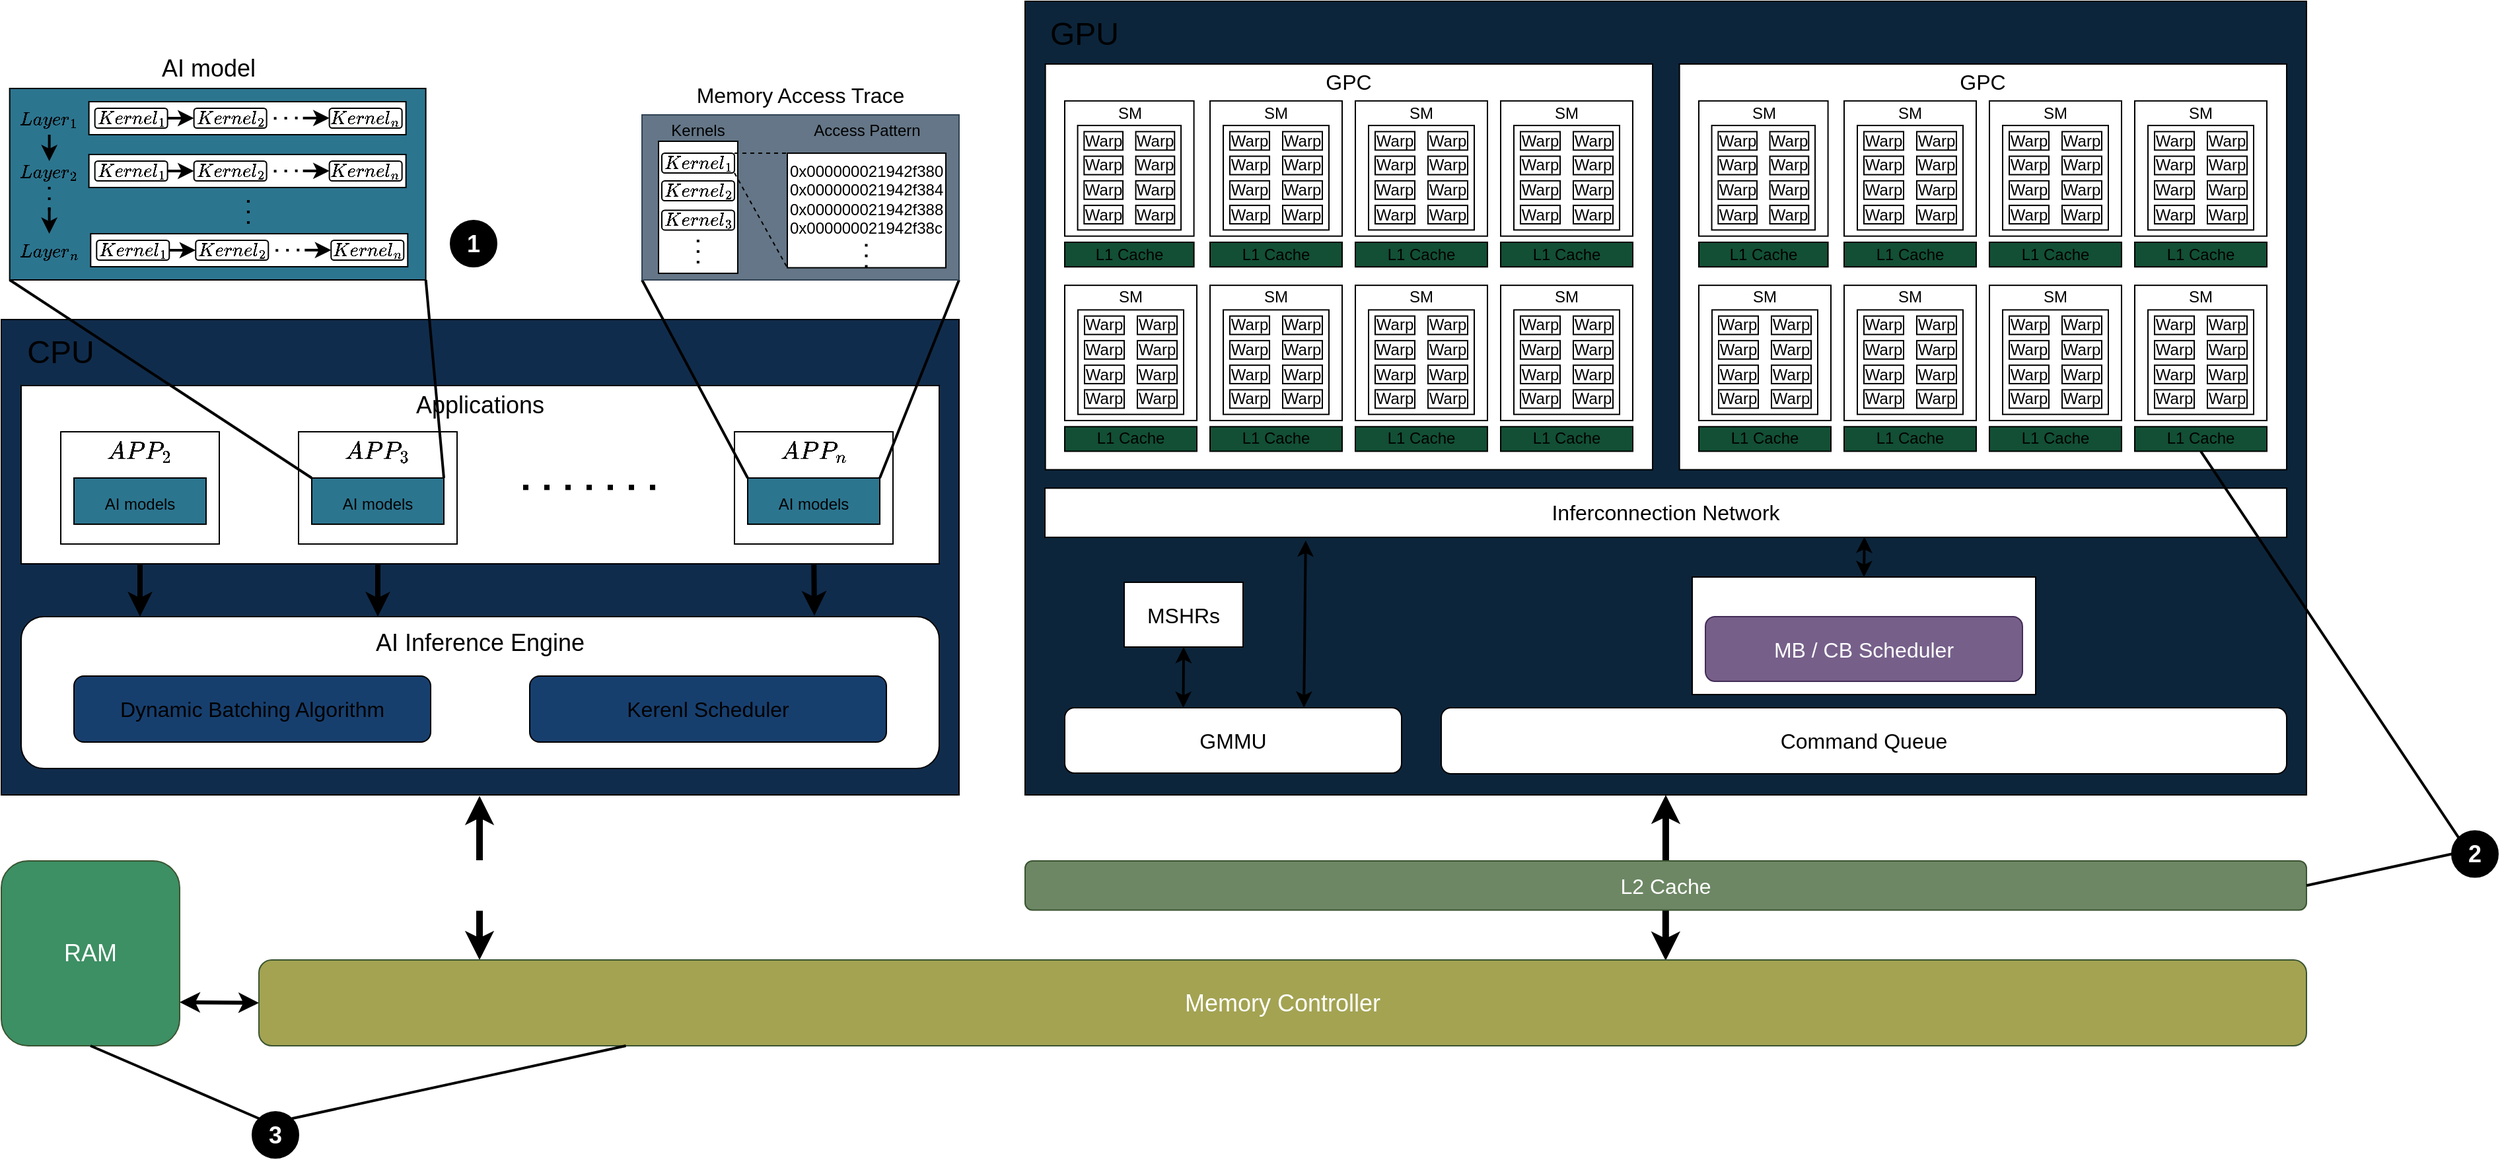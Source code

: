 <mxfile>
    <diagram name="Framework" id="-M7D6U7aEvp7IYTkIMqj">
        <mxGraphModel dx="2310" dy="164" grid="1" gridSize="5" guides="1" tooltips="1" connect="1" arrows="1" fold="1" page="1" pageScale="1" pageWidth="827" pageHeight="1169" background="none" math="1" shadow="0">
            <root>
                <mxCell id="0lFwS5qkjPLTo9XxPmLD-0"/>
                <mxCell id="O6zM5P91BsrwT857ZJbo-772" value="temp" style="locked=1;" parent="0lFwS5qkjPLTo9XxPmLD-0" visible="0"/>
                <mxCell id="O6zM5P91BsrwT857ZJbo-773" value="" style="group" parent="O6zM5P91BsrwT857ZJbo-772" vertex="1" connectable="0">
                    <mxGeometry x="1140" y="1035" width="1030" height="115" as="geometry"/>
                </mxCell>
                <mxCell id="O6zM5P91BsrwT857ZJbo-774" value="" style="rounded=0;whiteSpace=wrap;html=1;fontSize=16;fillColor=#112F52;fontColor=#333333;strokeColor=#666666;" parent="O6zM5P91BsrwT857ZJbo-773" vertex="1">
                    <mxGeometry width="1030" height="115" as="geometry"/>
                </mxCell>
                <mxCell id="O6zM5P91BsrwT857ZJbo-775" value="&lt;font style=&quot;font-size: 24px;&quot;&gt;HAL&lt;/font&gt;" style="text;html=1;strokeColor=none;fillColor=none;align=center;verticalAlign=middle;whiteSpace=wrap;rounded=0;fontSize=16;" parent="O6zM5P91BsrwT857ZJbo-773" vertex="1">
                    <mxGeometry x="25" y="10" width="60" height="30" as="geometry"/>
                </mxCell>
                <mxCell id="O6zM5P91BsrwT857ZJbo-776" value="&lt;font style=&quot;font-size: 16px;&quot;&gt;GPU Driver&lt;/font&gt;" style="rounded=1;whiteSpace=wrap;html=1;fontSize=16;fillColor=default;" parent="O6zM5P91BsrwT857ZJbo-773" vertex="1">
                    <mxGeometry x="45" y="50" width="940" height="45" as="geometry"/>
                </mxCell>
                <mxCell id="O6zM5P91BsrwT857ZJbo-1208" value="" style="group" parent="O6zM5P91BsrwT857ZJbo-772" vertex="1" connectable="0">
                    <mxGeometry x="905" y="1038.76" width="97.5" height="125" as="geometry"/>
                </mxCell>
                <mxCell id="O6zM5P91BsrwT857ZJbo-1209" value="" style="shape=cylinder3;whiteSpace=wrap;html=1;boundedLbl=1;backgroundOutline=1;size=12.718;rounded=1;strokeColor=#CCCCCC;fontSize=16;fontColor=#ffffff;fillColor=#000000;" parent="O6zM5P91BsrwT857ZJbo-1208" vertex="1">
                    <mxGeometry y="10" width="97.5" height="90" as="geometry"/>
                </mxCell>
                <mxCell id="O6zM5P91BsrwT857ZJbo-1210" value="" style="shape=cylinder3;whiteSpace=wrap;html=1;boundedLbl=1;backgroundOutline=1;size=9;rounded=1;strokeColor=#CCCCCC;fontSize=16;fontColor=#ffffff;fillColor=#000000;" parent="O6zM5P91BsrwT857ZJbo-1208" vertex="1">
                    <mxGeometry y="10" width="97.5" height="70" as="geometry"/>
                </mxCell>
                <mxCell id="O6zM5P91BsrwT857ZJbo-1211" value="" style="shape=cylinder3;whiteSpace=wrap;html=1;boundedLbl=1;backgroundOutline=1;size=9;rounded=1;strokeColor=#CCCCCC;fontSize=16;fontColor=#ffffff;fillColor=#000000;" parent="O6zM5P91BsrwT857ZJbo-1208" vertex="1">
                    <mxGeometry y="5" width="97.5" height="60" as="geometry"/>
                </mxCell>
                <mxCell id="O6zM5P91BsrwT857ZJbo-1212" value="" style="shape=cylinder3;whiteSpace=wrap;html=1;boundedLbl=1;backgroundOutline=1;size=9;rounded=1;strokeColor=#CCCCCC;fontSize=16;fontColor=#ffffff;fillColor=#000000;" parent="O6zM5P91BsrwT857ZJbo-1208" vertex="1">
                    <mxGeometry width="97.5" height="50" as="geometry"/>
                </mxCell>
                <mxCell id="O6zM5P91BsrwT857ZJbo-1213" value="" style="shape=cylinder3;whiteSpace=wrap;html=1;boundedLbl=1;backgroundOutline=1;size=9;rounded=1;strokeColor=#CCCCCC;fontSize=16;fontColor=#ffffff;fillColor=#000000;" parent="O6zM5P91BsrwT857ZJbo-1208" vertex="1">
                    <mxGeometry width="97.5" height="35" as="geometry"/>
                </mxCell>
                <mxCell id="O6zM5P91BsrwT857ZJbo-1214" value="SSD" style="text;html=1;strokeColor=none;fillColor=none;align=center;verticalAlign=middle;whiteSpace=wrap;rounded=0;fontSize=16;fontColor=#FFFFFF;" parent="O6zM5P91BsrwT857ZJbo-1208" vertex="1">
                    <mxGeometry x="18.75" y="100" width="60" height="30" as="geometry"/>
                </mxCell>
                <mxCell id="O6zM5P91BsrwT857ZJbo-1215" style="edgeStyle=none;html=1;entryX=0.208;entryY=1.006;entryDx=0;entryDy=0;entryPerimeter=0;strokeColor=default;strokeWidth=4;fontSize=18;startArrow=classic;startFill=1;endArrow=classic;endFill=1;" parent="O6zM5P91BsrwT857ZJbo-772" edge="1">
                    <mxGeometry relative="1" as="geometry">
                        <mxPoint x="953.25" y="1050.76" as="sourcePoint"/>
                        <mxPoint x="954.21" y="999" as="targetPoint"/>
                    </mxGeometry>
                </mxCell>
                <mxCell id="0lFwS5qkjPLTo9XxPmLD-1" value="Bus" style="locked=1;" parent="0lFwS5qkjPLTo9XxPmLD-0"/>
                <mxCell id="O6zM5P91BsrwT857ZJbo-1096" value="" style="endArrow=classic;html=1;strokeColor=default;strokeWidth=5;fontSize=18;exitX=0.722;exitY=0.012;exitDx=0;exitDy=0;exitPerimeter=0;entryX=0.5;entryY=1;entryDx=0;entryDy=0;startArrow=classic;startFill=1;" parent="0lFwS5qkjPLTo9XxPmLD-1" target="O6zM5P91BsrwT857ZJbo-800" edge="1">
                    <mxGeometry width="50" height="50" relative="1" as="geometry">
                        <mxPoint x="1555.89" y="2042.48" as="sourcePoint"/>
                        <mxPoint x="1791" y="2017" as="targetPoint"/>
                    </mxGeometry>
                </mxCell>
                <mxCell id="O6zM5P91BsrwT857ZJbo-779" value="&lt;font style=&quot;font-size: 16px;&quot;&gt;L2 Cache&lt;/font&gt;" style="rounded=1;whiteSpace=wrap;html=1;fillColor=#6d8764;fontSize=16;fontColor=#ffffff;strokeColor=#3A5431;" parent="0lFwS5qkjPLTo9XxPmLD-1" vertex="1">
                    <mxGeometry x="1071" y="1967" width="970" height="37.24" as="geometry"/>
                </mxCell>
                <mxCell id="O6zM5P91BsrwT857ZJbo-1108" value="" style="endArrow=classic;html=1;strokeColor=default;strokeWidth=5;fontSize=18;entryX=0.5;entryY=1;entryDx=0;entryDy=0;startArrow=classic;startFill=1;" parent="0lFwS5qkjPLTo9XxPmLD-1" edge="1">
                    <mxGeometry width="50" height="50" relative="1" as="geometry">
                        <mxPoint x="658" y="2042" as="sourcePoint"/>
                        <mxPoint x="658.02" y="1917.76" as="targetPoint"/>
                    </mxGeometry>
                </mxCell>
                <mxCell id="O6zM5P91BsrwT857ZJbo-1205" value="Memory Controller" style="rounded=1;whiteSpace=wrap;html=1;fontSize=18;fillColor=#A3A352;fontColor=#ffffff;strokeColor=#3A5431;" parent="0lFwS5qkjPLTo9XxPmLD-1" vertex="1">
                    <mxGeometry x="491" y="2042" width="1550" height="65" as="geometry"/>
                </mxCell>
                <mxCell id="O6zM5P91BsrwT857ZJbo-1206" value="RAM" style="rounded=1;whiteSpace=wrap;html=1;fontSize=18;fillColor=#3D8F64;fontColor=#ffffff;strokeColor=#3A5431;" parent="0lFwS5qkjPLTo9XxPmLD-1" vertex="1">
                    <mxGeometry x="296" y="1967" width="135" height="140" as="geometry"/>
                </mxCell>
                <mxCell id="O6zM5P91BsrwT857ZJbo-1207" value="" style="endArrow=classic;html=1;strokeColor=default;strokeWidth=3;fontSize=18;entryX=0;entryY=0.5;entryDx=0;entryDy=0;startArrow=classic;startFill=1;" parent="0lFwS5qkjPLTo9XxPmLD-1" target="O6zM5P91BsrwT857ZJbo-1205" edge="1">
                    <mxGeometry width="50" height="50" relative="1" as="geometry">
                        <mxPoint x="431" y="2074" as="sourcePoint"/>
                        <mxPoint x="251.02" y="2172" as="targetPoint"/>
                    </mxGeometry>
                </mxCell>
                <mxCell id="0" value="&lt;font style=&quot;font-size: 16px;&quot;&gt;L3 Cache&lt;/font&gt;" style="rounded=1;whiteSpace=wrap;html=1;fillColor=default;fontSize=16;fontColor=#ffffff;strokeColor=#FFFFFF;" vertex="1" parent="0lFwS5qkjPLTo9XxPmLD-1">
                    <mxGeometry x="491" y="1967" width="530" height="37.24" as="geometry"/>
                </mxCell>
                <mxCell id="O6zM5P91BsrwT857ZJbo-797" value="GPU" style="locked=1;" parent="0lFwS5qkjPLTo9XxPmLD-0"/>
                <mxCell id="O6zM5P91BsrwT857ZJbo-799" value="" style="group" parent="O6zM5P91BsrwT857ZJbo-797" vertex="1" connectable="0">
                    <mxGeometry x="1071" y="1316" width="970" height="601" as="geometry"/>
                </mxCell>
                <mxCell id="O6zM5P91BsrwT857ZJbo-800" value="" style="rounded=0;whiteSpace=wrap;html=1;fontSize=16;fillColor=#0C253B;container=0;" parent="O6zM5P91BsrwT857ZJbo-799" vertex="1">
                    <mxGeometry width="970" height="601" as="geometry"/>
                </mxCell>
                <mxCell id="O6zM5P91BsrwT857ZJbo-801" value="&lt;font style=&quot;font-size: 24px;&quot;&gt;GPU&lt;/font&gt;" style="text;html=1;strokeColor=none;fillColor=none;align=center;verticalAlign=middle;whiteSpace=wrap;rounded=0;fontSize=16;" parent="O6zM5P91BsrwT857ZJbo-799" vertex="1">
                    <mxGeometry x="15" y="11.001" width="60" height="27.931" as="geometry"/>
                </mxCell>
                <mxCell id="O6zM5P91BsrwT857ZJbo-802" value="&lt;font style=&quot;font-size: 16px;&quot;&gt;Inferconnection Network&lt;/font&gt;" style="rounded=0;whiteSpace=wrap;html=1;fillColor=default;fontSize=16;" parent="O6zM5P91BsrwT857ZJbo-799" vertex="1">
                    <mxGeometry x="15" y="368.69" width="940" height="37.241" as="geometry"/>
                </mxCell>
                <mxCell id="O6zM5P91BsrwT857ZJbo-803" value="" style="group" parent="O6zM5P91BsrwT857ZJbo-799" vertex="1" connectable="0">
                    <mxGeometry x="30" y="56.793" width="445" height="297.931" as="geometry"/>
                </mxCell>
                <mxCell id="O6zM5P91BsrwT857ZJbo-804" value="" style="group" parent="O6zM5P91BsrwT857ZJbo-803" vertex="1" connectable="0">
                    <mxGeometry y="18.621" width="445" height="279.31" as="geometry"/>
                </mxCell>
                <mxCell id="O6zM5P91BsrwT857ZJbo-805" value="" style="rounded=0;whiteSpace=wrap;html=1;fillColor=default;" parent="O6zM5P91BsrwT857ZJbo-804" vertex="1">
                    <mxGeometry x="-14.67" y="-27.931" width="459.67" height="307.241" as="geometry"/>
                </mxCell>
                <mxCell id="O6zM5P91BsrwT857ZJbo-806" value="" style="rounded=0;whiteSpace=wrap;html=1;fillColor=default;" parent="O6zM5P91BsrwT857ZJbo-804" vertex="1">
                    <mxGeometry width="97.802" height="102.414" as="geometry"/>
                </mxCell>
                <mxCell id="O6zM5P91BsrwT857ZJbo-807" value="SM" style="text;html=1;strokeColor=none;fillColor=none;align=center;verticalAlign=middle;whiteSpace=wrap;rounded=0;" parent="O6zM5P91BsrwT857ZJbo-804" vertex="1">
                    <mxGeometry x="19.56" y="4.655" width="58.681" height="9.31" as="geometry"/>
                </mxCell>
                <mxCell id="O6zM5P91BsrwT857ZJbo-808" value="" style="rounded=0;whiteSpace=wrap;html=1;fillColor=none;" parent="O6zM5P91BsrwT857ZJbo-804" vertex="1">
                    <mxGeometry x="9.78" y="18.621" width="78.242" height="79.138" as="geometry"/>
                </mxCell>
                <mxCell id="O6zM5P91BsrwT857ZJbo-809" value="Warp" style="rounded=0;whiteSpace=wrap;html=1;fillColor=none;" parent="O6zM5P91BsrwT857ZJbo-804" vertex="1">
                    <mxGeometry x="14.67" y="23.276" width="29.341" height="13.966" as="geometry"/>
                </mxCell>
                <mxCell id="O6zM5P91BsrwT857ZJbo-810" value="Warp" style="rounded=0;whiteSpace=wrap;html=1;fillColor=none;" parent="O6zM5P91BsrwT857ZJbo-804" vertex="1">
                    <mxGeometry x="14.67" y="41.897" width="29.341" height="13.966" as="geometry"/>
                </mxCell>
                <mxCell id="O6zM5P91BsrwT857ZJbo-811" value="Warp" style="rounded=0;whiteSpace=wrap;html=1;fillColor=none;" parent="O6zM5P91BsrwT857ZJbo-804" vertex="1">
                    <mxGeometry x="14.67" y="60.517" width="29.341" height="13.966" as="geometry"/>
                </mxCell>
                <mxCell id="O6zM5P91BsrwT857ZJbo-812" value="Warp" style="rounded=0;whiteSpace=wrap;html=1;fillColor=none;" parent="O6zM5P91BsrwT857ZJbo-804" vertex="1">
                    <mxGeometry x="14.67" y="79.138" width="29.341" height="13.966" as="geometry"/>
                </mxCell>
                <mxCell id="O6zM5P91BsrwT857ZJbo-813" value="Warp" style="rounded=0;whiteSpace=wrap;html=1;fillColor=none;" parent="O6zM5P91BsrwT857ZJbo-804" vertex="1">
                    <mxGeometry x="53.791" y="23.276" width="29.341" height="13.966" as="geometry"/>
                </mxCell>
                <mxCell id="O6zM5P91BsrwT857ZJbo-814" value="Warp" style="rounded=0;whiteSpace=wrap;html=1;fillColor=none;" parent="O6zM5P91BsrwT857ZJbo-804" vertex="1">
                    <mxGeometry x="53.791" y="41.897" width="29.341" height="13.966" as="geometry"/>
                </mxCell>
                <mxCell id="O6zM5P91BsrwT857ZJbo-815" value="Warp" style="rounded=0;whiteSpace=wrap;html=1;fillColor=none;" parent="O6zM5P91BsrwT857ZJbo-804" vertex="1">
                    <mxGeometry x="53.791" y="60.517" width="29.341" height="13.966" as="geometry"/>
                </mxCell>
                <mxCell id="O6zM5P91BsrwT857ZJbo-816" value="Warp" style="rounded=0;whiteSpace=wrap;html=1;fillColor=none;" parent="O6zM5P91BsrwT857ZJbo-804" vertex="1">
                    <mxGeometry x="53.791" y="79.138" width="29.341" height="13.966" as="geometry"/>
                </mxCell>
                <mxCell id="O6zM5P91BsrwT857ZJbo-817" value="L1 Cache" style="rounded=0;whiteSpace=wrap;html=1;fillColor=#124F35;" parent="O6zM5P91BsrwT857ZJbo-804" vertex="1">
                    <mxGeometry y="107.069" width="97.802" height="18.621" as="geometry"/>
                </mxCell>
                <mxCell id="O6zM5P91BsrwT857ZJbo-818" value="" style="group" parent="O6zM5P91BsrwT857ZJbo-803" vertex="1" connectable="0">
                    <mxGeometry y="158.276" width="100" height="125.69" as="geometry"/>
                </mxCell>
                <mxCell id="O6zM5P91BsrwT857ZJbo-819" value="" style="rounded=0;whiteSpace=wrap;html=1;fillColor=default;" parent="O6zM5P91BsrwT857ZJbo-818" vertex="1">
                    <mxGeometry width="100" height="102.414" as="geometry"/>
                </mxCell>
                <mxCell id="O6zM5P91BsrwT857ZJbo-820" value="SM" style="text;html=1;strokeColor=none;fillColor=none;align=center;verticalAlign=middle;whiteSpace=wrap;rounded=0;" parent="O6zM5P91BsrwT857ZJbo-818" vertex="1">
                    <mxGeometry x="20" y="4.655" width="60" height="9.31" as="geometry"/>
                </mxCell>
                <mxCell id="O6zM5P91BsrwT857ZJbo-821" value="" style="rounded=0;whiteSpace=wrap;html=1;fillColor=none;" parent="O6zM5P91BsrwT857ZJbo-818" vertex="1">
                    <mxGeometry x="10" y="18.621" width="80" height="79.138" as="geometry"/>
                </mxCell>
                <mxCell id="O6zM5P91BsrwT857ZJbo-822" value="Warp" style="rounded=0;whiteSpace=wrap;html=1;fillColor=none;" parent="O6zM5P91BsrwT857ZJbo-818" vertex="1">
                    <mxGeometry x="15" y="23.276" width="30" height="13.966" as="geometry"/>
                </mxCell>
                <mxCell id="O6zM5P91BsrwT857ZJbo-823" value="Warp" style="rounded=0;whiteSpace=wrap;html=1;fillColor=none;" parent="O6zM5P91BsrwT857ZJbo-818" vertex="1">
                    <mxGeometry x="15" y="41.897" width="30" height="13.966" as="geometry"/>
                </mxCell>
                <mxCell id="O6zM5P91BsrwT857ZJbo-824" value="Warp" style="rounded=0;whiteSpace=wrap;html=1;fillColor=none;" parent="O6zM5P91BsrwT857ZJbo-818" vertex="1">
                    <mxGeometry x="15" y="60.517" width="30" height="13.966" as="geometry"/>
                </mxCell>
                <mxCell id="O6zM5P91BsrwT857ZJbo-825" value="Warp" style="rounded=0;whiteSpace=wrap;html=1;fillColor=none;" parent="O6zM5P91BsrwT857ZJbo-818" vertex="1">
                    <mxGeometry x="15" y="79.138" width="30" height="13.966" as="geometry"/>
                </mxCell>
                <mxCell id="O6zM5P91BsrwT857ZJbo-826" value="Warp" style="rounded=0;whiteSpace=wrap;html=1;fillColor=none;" parent="O6zM5P91BsrwT857ZJbo-818" vertex="1">
                    <mxGeometry x="55" y="23.276" width="30" height="13.966" as="geometry"/>
                </mxCell>
                <mxCell id="O6zM5P91BsrwT857ZJbo-827" value="Warp" style="rounded=0;whiteSpace=wrap;html=1;fillColor=none;" parent="O6zM5P91BsrwT857ZJbo-818" vertex="1">
                    <mxGeometry x="55" y="41.897" width="30" height="13.966" as="geometry"/>
                </mxCell>
                <mxCell id="O6zM5P91BsrwT857ZJbo-828" value="Warp" style="rounded=0;whiteSpace=wrap;html=1;fillColor=none;" parent="O6zM5P91BsrwT857ZJbo-818" vertex="1">
                    <mxGeometry x="55" y="60.517" width="30" height="13.966" as="geometry"/>
                </mxCell>
                <mxCell id="O6zM5P91BsrwT857ZJbo-829" value="Warp" style="rounded=0;whiteSpace=wrap;html=1;fillColor=none;" parent="O6zM5P91BsrwT857ZJbo-818" vertex="1">
                    <mxGeometry x="55" y="79.138" width="30" height="13.966" as="geometry"/>
                </mxCell>
                <mxCell id="O6zM5P91BsrwT857ZJbo-830" value="L1 Cache" style="rounded=0;whiteSpace=wrap;html=1;fillColor=#124F35;" parent="O6zM5P91BsrwT857ZJbo-818" vertex="1">
                    <mxGeometry y="107.069" width="100" height="18.621" as="geometry"/>
                </mxCell>
                <mxCell id="O6zM5P91BsrwT857ZJbo-831" value="" style="group" parent="O6zM5P91BsrwT857ZJbo-803" vertex="1" connectable="0">
                    <mxGeometry x="110" y="158.276" width="100" height="125.69" as="geometry"/>
                </mxCell>
                <mxCell id="O6zM5P91BsrwT857ZJbo-832" value="" style="rounded=0;whiteSpace=wrap;html=1;fillColor=default;" parent="O6zM5P91BsrwT857ZJbo-831" vertex="1">
                    <mxGeometry width="100" height="102.414" as="geometry"/>
                </mxCell>
                <mxCell id="O6zM5P91BsrwT857ZJbo-833" value="SM" style="text;html=1;strokeColor=none;fillColor=none;align=center;verticalAlign=middle;whiteSpace=wrap;rounded=0;" parent="O6zM5P91BsrwT857ZJbo-831" vertex="1">
                    <mxGeometry x="20" y="4.655" width="60" height="9.31" as="geometry"/>
                </mxCell>
                <mxCell id="O6zM5P91BsrwT857ZJbo-834" value="" style="rounded=0;whiteSpace=wrap;html=1;fillColor=none;" parent="O6zM5P91BsrwT857ZJbo-831" vertex="1">
                    <mxGeometry x="10" y="18.621" width="80" height="79.138" as="geometry"/>
                </mxCell>
                <mxCell id="O6zM5P91BsrwT857ZJbo-835" value="Warp" style="rounded=0;whiteSpace=wrap;html=1;fillColor=none;" parent="O6zM5P91BsrwT857ZJbo-831" vertex="1">
                    <mxGeometry x="15" y="23.276" width="30" height="13.966" as="geometry"/>
                </mxCell>
                <mxCell id="O6zM5P91BsrwT857ZJbo-836" value="Warp" style="rounded=0;whiteSpace=wrap;html=1;fillColor=none;" parent="O6zM5P91BsrwT857ZJbo-831" vertex="1">
                    <mxGeometry x="15" y="41.897" width="30" height="13.966" as="geometry"/>
                </mxCell>
                <mxCell id="O6zM5P91BsrwT857ZJbo-837" value="Warp" style="rounded=0;whiteSpace=wrap;html=1;fillColor=none;" parent="O6zM5P91BsrwT857ZJbo-831" vertex="1">
                    <mxGeometry x="15" y="60.517" width="30" height="13.966" as="geometry"/>
                </mxCell>
                <mxCell id="O6zM5P91BsrwT857ZJbo-838" value="Warp" style="rounded=0;whiteSpace=wrap;html=1;fillColor=none;" parent="O6zM5P91BsrwT857ZJbo-831" vertex="1">
                    <mxGeometry x="15" y="79.138" width="30" height="13.966" as="geometry"/>
                </mxCell>
                <mxCell id="O6zM5P91BsrwT857ZJbo-839" value="Warp" style="rounded=0;whiteSpace=wrap;html=1;fillColor=none;" parent="O6zM5P91BsrwT857ZJbo-831" vertex="1">
                    <mxGeometry x="55" y="23.276" width="30" height="13.966" as="geometry"/>
                </mxCell>
                <mxCell id="O6zM5P91BsrwT857ZJbo-840" value="Warp" style="rounded=0;whiteSpace=wrap;html=1;fillColor=none;" parent="O6zM5P91BsrwT857ZJbo-831" vertex="1">
                    <mxGeometry x="55" y="41.897" width="30" height="13.966" as="geometry"/>
                </mxCell>
                <mxCell id="O6zM5P91BsrwT857ZJbo-841" value="Warp" style="rounded=0;whiteSpace=wrap;html=1;fillColor=none;" parent="O6zM5P91BsrwT857ZJbo-831" vertex="1">
                    <mxGeometry x="55" y="60.517" width="30" height="13.966" as="geometry"/>
                </mxCell>
                <mxCell id="O6zM5P91BsrwT857ZJbo-842" value="Warp" style="rounded=0;whiteSpace=wrap;html=1;fillColor=none;" parent="O6zM5P91BsrwT857ZJbo-831" vertex="1">
                    <mxGeometry x="55" y="79.138" width="30" height="13.966" as="geometry"/>
                </mxCell>
                <mxCell id="O6zM5P91BsrwT857ZJbo-843" value="L1 Cache" style="rounded=0;whiteSpace=wrap;html=1;fillColor=#124F35;" parent="O6zM5P91BsrwT857ZJbo-831" vertex="1">
                    <mxGeometry y="107.069" width="100" height="18.621" as="geometry"/>
                </mxCell>
                <mxCell id="O6zM5P91BsrwT857ZJbo-844" value="" style="group" parent="O6zM5P91BsrwT857ZJbo-803" vertex="1" connectable="0">
                    <mxGeometry x="220" y="158.276" width="100" height="125.69" as="geometry"/>
                </mxCell>
                <mxCell id="O6zM5P91BsrwT857ZJbo-845" value="" style="rounded=0;whiteSpace=wrap;html=1;fillColor=default;" parent="O6zM5P91BsrwT857ZJbo-844" vertex="1">
                    <mxGeometry width="100" height="102.414" as="geometry"/>
                </mxCell>
                <mxCell id="O6zM5P91BsrwT857ZJbo-846" value="SM" style="text;html=1;strokeColor=none;fillColor=none;align=center;verticalAlign=middle;whiteSpace=wrap;rounded=0;" parent="O6zM5P91BsrwT857ZJbo-844" vertex="1">
                    <mxGeometry x="20" y="4.655" width="60" height="9.31" as="geometry"/>
                </mxCell>
                <mxCell id="O6zM5P91BsrwT857ZJbo-847" value="" style="rounded=0;whiteSpace=wrap;html=1;fillColor=none;" parent="O6zM5P91BsrwT857ZJbo-844" vertex="1">
                    <mxGeometry x="10" y="18.621" width="80" height="79.138" as="geometry"/>
                </mxCell>
                <mxCell id="O6zM5P91BsrwT857ZJbo-848" value="Warp" style="rounded=0;whiteSpace=wrap;html=1;fillColor=none;" parent="O6zM5P91BsrwT857ZJbo-844" vertex="1">
                    <mxGeometry x="15" y="23.276" width="30" height="13.966" as="geometry"/>
                </mxCell>
                <mxCell id="O6zM5P91BsrwT857ZJbo-849" value="Warp" style="rounded=0;whiteSpace=wrap;html=1;fillColor=none;" parent="O6zM5P91BsrwT857ZJbo-844" vertex="1">
                    <mxGeometry x="15" y="41.897" width="30" height="13.966" as="geometry"/>
                </mxCell>
                <mxCell id="O6zM5P91BsrwT857ZJbo-850" value="Warp" style="rounded=0;whiteSpace=wrap;html=1;fillColor=none;" parent="O6zM5P91BsrwT857ZJbo-844" vertex="1">
                    <mxGeometry x="15" y="60.517" width="30" height="13.966" as="geometry"/>
                </mxCell>
                <mxCell id="O6zM5P91BsrwT857ZJbo-851" value="Warp" style="rounded=0;whiteSpace=wrap;html=1;fillColor=none;" parent="O6zM5P91BsrwT857ZJbo-844" vertex="1">
                    <mxGeometry x="15" y="79.138" width="30" height="13.966" as="geometry"/>
                </mxCell>
                <mxCell id="O6zM5P91BsrwT857ZJbo-852" value="Warp" style="rounded=0;whiteSpace=wrap;html=1;fillColor=none;" parent="O6zM5P91BsrwT857ZJbo-844" vertex="1">
                    <mxGeometry x="55" y="23.276" width="30" height="13.966" as="geometry"/>
                </mxCell>
                <mxCell id="O6zM5P91BsrwT857ZJbo-853" value="Warp" style="rounded=0;whiteSpace=wrap;html=1;fillColor=none;" parent="O6zM5P91BsrwT857ZJbo-844" vertex="1">
                    <mxGeometry x="55" y="41.897" width="30" height="13.966" as="geometry"/>
                </mxCell>
                <mxCell id="O6zM5P91BsrwT857ZJbo-854" value="Warp" style="rounded=0;whiteSpace=wrap;html=1;fillColor=none;" parent="O6zM5P91BsrwT857ZJbo-844" vertex="1">
                    <mxGeometry x="55" y="60.517" width="30" height="13.966" as="geometry"/>
                </mxCell>
                <mxCell id="O6zM5P91BsrwT857ZJbo-855" value="Warp" style="rounded=0;whiteSpace=wrap;html=1;fillColor=none;" parent="O6zM5P91BsrwT857ZJbo-844" vertex="1">
                    <mxGeometry x="55" y="79.138" width="30" height="13.966" as="geometry"/>
                </mxCell>
                <mxCell id="O6zM5P91BsrwT857ZJbo-856" value="L1 Cache" style="rounded=0;whiteSpace=wrap;html=1;fillColor=#124F35;" parent="O6zM5P91BsrwT857ZJbo-844" vertex="1">
                    <mxGeometry y="107.069" width="100" height="18.621" as="geometry"/>
                </mxCell>
                <mxCell id="O6zM5P91BsrwT857ZJbo-857" value="" style="group" parent="O6zM5P91BsrwT857ZJbo-803" vertex="1" connectable="0">
                    <mxGeometry x="330" y="158.276" width="100" height="125.69" as="geometry"/>
                </mxCell>
                <mxCell id="O6zM5P91BsrwT857ZJbo-858" value="" style="rounded=0;whiteSpace=wrap;html=1;fillColor=default;" parent="O6zM5P91BsrwT857ZJbo-857" vertex="1">
                    <mxGeometry width="100" height="102.414" as="geometry"/>
                </mxCell>
                <mxCell id="O6zM5P91BsrwT857ZJbo-859" value="SM" style="text;html=1;strokeColor=none;fillColor=none;align=center;verticalAlign=middle;whiteSpace=wrap;rounded=0;" parent="O6zM5P91BsrwT857ZJbo-857" vertex="1">
                    <mxGeometry x="20" y="4.655" width="60" height="9.31" as="geometry"/>
                </mxCell>
                <mxCell id="O6zM5P91BsrwT857ZJbo-860" value="" style="rounded=0;whiteSpace=wrap;html=1;fillColor=none;" parent="O6zM5P91BsrwT857ZJbo-857" vertex="1">
                    <mxGeometry x="10" y="18.621" width="80" height="79.138" as="geometry"/>
                </mxCell>
                <mxCell id="O6zM5P91BsrwT857ZJbo-861" value="Warp" style="rounded=0;whiteSpace=wrap;html=1;fillColor=none;" parent="O6zM5P91BsrwT857ZJbo-857" vertex="1">
                    <mxGeometry x="15" y="23.276" width="30" height="13.966" as="geometry"/>
                </mxCell>
                <mxCell id="O6zM5P91BsrwT857ZJbo-862" value="Warp" style="rounded=0;whiteSpace=wrap;html=1;fillColor=none;" parent="O6zM5P91BsrwT857ZJbo-857" vertex="1">
                    <mxGeometry x="15" y="41.897" width="30" height="13.966" as="geometry"/>
                </mxCell>
                <mxCell id="O6zM5P91BsrwT857ZJbo-863" value="Warp" style="rounded=0;whiteSpace=wrap;html=1;fillColor=none;" parent="O6zM5P91BsrwT857ZJbo-857" vertex="1">
                    <mxGeometry x="15" y="60.517" width="30" height="13.966" as="geometry"/>
                </mxCell>
                <mxCell id="O6zM5P91BsrwT857ZJbo-864" value="Warp" style="rounded=0;whiteSpace=wrap;html=1;fillColor=none;" parent="O6zM5P91BsrwT857ZJbo-857" vertex="1">
                    <mxGeometry x="15" y="79.138" width="30" height="13.966" as="geometry"/>
                </mxCell>
                <mxCell id="O6zM5P91BsrwT857ZJbo-865" value="Warp" style="rounded=0;whiteSpace=wrap;html=1;fillColor=none;" parent="O6zM5P91BsrwT857ZJbo-857" vertex="1">
                    <mxGeometry x="55" y="23.276" width="30" height="13.966" as="geometry"/>
                </mxCell>
                <mxCell id="O6zM5P91BsrwT857ZJbo-866" value="Warp" style="rounded=0;whiteSpace=wrap;html=1;fillColor=none;" parent="O6zM5P91BsrwT857ZJbo-857" vertex="1">
                    <mxGeometry x="55" y="41.897" width="30" height="13.966" as="geometry"/>
                </mxCell>
                <mxCell id="O6zM5P91BsrwT857ZJbo-867" value="Warp" style="rounded=0;whiteSpace=wrap;html=1;fillColor=none;" parent="O6zM5P91BsrwT857ZJbo-857" vertex="1">
                    <mxGeometry x="55" y="60.517" width="30" height="13.966" as="geometry"/>
                </mxCell>
                <mxCell id="O6zM5P91BsrwT857ZJbo-868" value="Warp" style="rounded=0;whiteSpace=wrap;html=1;fillColor=none;" parent="O6zM5P91BsrwT857ZJbo-857" vertex="1">
                    <mxGeometry x="55" y="79.138" width="30" height="13.966" as="geometry"/>
                </mxCell>
                <mxCell id="O6zM5P91BsrwT857ZJbo-869" value="L1 Cache" style="rounded=0;whiteSpace=wrap;html=1;fillColor=#124F35;" parent="O6zM5P91BsrwT857ZJbo-857" vertex="1">
                    <mxGeometry y="107.069" width="100" height="18.621" as="geometry"/>
                </mxCell>
                <mxCell id="O6zM5P91BsrwT857ZJbo-870" value="" style="group" parent="O6zM5P91BsrwT857ZJbo-803" vertex="1" connectable="0">
                    <mxGeometry x="110" y="18.621" width="100" height="125.69" as="geometry"/>
                </mxCell>
                <mxCell id="O6zM5P91BsrwT857ZJbo-871" value="" style="rounded=0;whiteSpace=wrap;html=1;fillColor=default;" parent="O6zM5P91BsrwT857ZJbo-870" vertex="1">
                    <mxGeometry width="100" height="102.414" as="geometry"/>
                </mxCell>
                <mxCell id="O6zM5P91BsrwT857ZJbo-872" value="SM" style="text;html=1;strokeColor=none;fillColor=none;align=center;verticalAlign=middle;whiteSpace=wrap;rounded=0;" parent="O6zM5P91BsrwT857ZJbo-870" vertex="1">
                    <mxGeometry x="20" y="4.655" width="60" height="9.31" as="geometry"/>
                </mxCell>
                <mxCell id="O6zM5P91BsrwT857ZJbo-873" value="" style="rounded=0;whiteSpace=wrap;html=1;fillColor=none;" parent="O6zM5P91BsrwT857ZJbo-870" vertex="1">
                    <mxGeometry x="10" y="18.621" width="80" height="79.138" as="geometry"/>
                </mxCell>
                <mxCell id="O6zM5P91BsrwT857ZJbo-874" value="Warp" style="rounded=0;whiteSpace=wrap;html=1;fillColor=none;" parent="O6zM5P91BsrwT857ZJbo-870" vertex="1">
                    <mxGeometry x="15" y="23.276" width="30" height="13.966" as="geometry"/>
                </mxCell>
                <mxCell id="O6zM5P91BsrwT857ZJbo-875" value="Warp" style="rounded=0;whiteSpace=wrap;html=1;fillColor=none;" parent="O6zM5P91BsrwT857ZJbo-870" vertex="1">
                    <mxGeometry x="15" y="41.897" width="30" height="13.966" as="geometry"/>
                </mxCell>
                <mxCell id="O6zM5P91BsrwT857ZJbo-876" value="Warp" style="rounded=0;whiteSpace=wrap;html=1;fillColor=none;" parent="O6zM5P91BsrwT857ZJbo-870" vertex="1">
                    <mxGeometry x="15" y="60.517" width="30" height="13.966" as="geometry"/>
                </mxCell>
                <mxCell id="O6zM5P91BsrwT857ZJbo-877" value="Warp" style="rounded=0;whiteSpace=wrap;html=1;fillColor=none;" parent="O6zM5P91BsrwT857ZJbo-870" vertex="1">
                    <mxGeometry x="15" y="79.138" width="30" height="13.966" as="geometry"/>
                </mxCell>
                <mxCell id="O6zM5P91BsrwT857ZJbo-878" value="Warp" style="rounded=0;whiteSpace=wrap;html=1;fillColor=none;" parent="O6zM5P91BsrwT857ZJbo-870" vertex="1">
                    <mxGeometry x="55" y="23.276" width="30" height="13.966" as="geometry"/>
                </mxCell>
                <mxCell id="O6zM5P91BsrwT857ZJbo-879" value="Warp" style="rounded=0;whiteSpace=wrap;html=1;fillColor=none;" parent="O6zM5P91BsrwT857ZJbo-870" vertex="1">
                    <mxGeometry x="55" y="41.897" width="30" height="13.966" as="geometry"/>
                </mxCell>
                <mxCell id="O6zM5P91BsrwT857ZJbo-880" value="Warp" style="rounded=0;whiteSpace=wrap;html=1;fillColor=none;" parent="O6zM5P91BsrwT857ZJbo-870" vertex="1">
                    <mxGeometry x="55" y="60.517" width="30" height="13.966" as="geometry"/>
                </mxCell>
                <mxCell id="O6zM5P91BsrwT857ZJbo-881" value="Warp" style="rounded=0;whiteSpace=wrap;html=1;fillColor=none;" parent="O6zM5P91BsrwT857ZJbo-870" vertex="1">
                    <mxGeometry x="55" y="79.138" width="30" height="13.966" as="geometry"/>
                </mxCell>
                <mxCell id="O6zM5P91BsrwT857ZJbo-882" value="L1 Cache" style="rounded=0;whiteSpace=wrap;html=1;fillColor=#124F35;" parent="O6zM5P91BsrwT857ZJbo-870" vertex="1">
                    <mxGeometry y="107.069" width="100" height="18.621" as="geometry"/>
                </mxCell>
                <mxCell id="O6zM5P91BsrwT857ZJbo-883" value="" style="group" parent="O6zM5P91BsrwT857ZJbo-803" vertex="1" connectable="0">
                    <mxGeometry x="220" y="18.621" width="100" height="125.69" as="geometry"/>
                </mxCell>
                <mxCell id="O6zM5P91BsrwT857ZJbo-884" value="" style="rounded=0;whiteSpace=wrap;html=1;fillColor=default;" parent="O6zM5P91BsrwT857ZJbo-883" vertex="1">
                    <mxGeometry width="100" height="102.414" as="geometry"/>
                </mxCell>
                <mxCell id="O6zM5P91BsrwT857ZJbo-885" value="SM" style="text;html=1;strokeColor=none;fillColor=none;align=center;verticalAlign=middle;whiteSpace=wrap;rounded=0;" parent="O6zM5P91BsrwT857ZJbo-883" vertex="1">
                    <mxGeometry x="20" y="4.655" width="60" height="9.31" as="geometry"/>
                </mxCell>
                <mxCell id="O6zM5P91BsrwT857ZJbo-886" value="" style="rounded=0;whiteSpace=wrap;html=1;fillColor=none;" parent="O6zM5P91BsrwT857ZJbo-883" vertex="1">
                    <mxGeometry x="10" y="18.621" width="80" height="79.138" as="geometry"/>
                </mxCell>
                <mxCell id="O6zM5P91BsrwT857ZJbo-887" value="Warp" style="rounded=0;whiteSpace=wrap;html=1;fillColor=none;" parent="O6zM5P91BsrwT857ZJbo-883" vertex="1">
                    <mxGeometry x="15" y="23.276" width="30" height="13.966" as="geometry"/>
                </mxCell>
                <mxCell id="O6zM5P91BsrwT857ZJbo-888" value="Warp" style="rounded=0;whiteSpace=wrap;html=1;fillColor=none;" parent="O6zM5P91BsrwT857ZJbo-883" vertex="1">
                    <mxGeometry x="15" y="41.897" width="30" height="13.966" as="geometry"/>
                </mxCell>
                <mxCell id="O6zM5P91BsrwT857ZJbo-889" value="Warp" style="rounded=0;whiteSpace=wrap;html=1;fillColor=none;" parent="O6zM5P91BsrwT857ZJbo-883" vertex="1">
                    <mxGeometry x="15" y="60.517" width="30" height="13.966" as="geometry"/>
                </mxCell>
                <mxCell id="O6zM5P91BsrwT857ZJbo-890" value="Warp" style="rounded=0;whiteSpace=wrap;html=1;fillColor=none;" parent="O6zM5P91BsrwT857ZJbo-883" vertex="1">
                    <mxGeometry x="15" y="79.138" width="30" height="13.966" as="geometry"/>
                </mxCell>
                <mxCell id="O6zM5P91BsrwT857ZJbo-891" value="Warp" style="rounded=0;whiteSpace=wrap;html=1;fillColor=none;" parent="O6zM5P91BsrwT857ZJbo-883" vertex="1">
                    <mxGeometry x="55" y="23.276" width="30" height="13.966" as="geometry"/>
                </mxCell>
                <mxCell id="O6zM5P91BsrwT857ZJbo-892" value="Warp" style="rounded=0;whiteSpace=wrap;html=1;fillColor=none;" parent="O6zM5P91BsrwT857ZJbo-883" vertex="1">
                    <mxGeometry x="55" y="41.897" width="30" height="13.966" as="geometry"/>
                </mxCell>
                <mxCell id="O6zM5P91BsrwT857ZJbo-893" value="Warp" style="rounded=0;whiteSpace=wrap;html=1;fillColor=none;" parent="O6zM5P91BsrwT857ZJbo-883" vertex="1">
                    <mxGeometry x="55" y="60.517" width="30" height="13.966" as="geometry"/>
                </mxCell>
                <mxCell id="O6zM5P91BsrwT857ZJbo-894" value="Warp" style="rounded=0;whiteSpace=wrap;html=1;fillColor=none;" parent="O6zM5P91BsrwT857ZJbo-883" vertex="1">
                    <mxGeometry x="55" y="79.138" width="30" height="13.966" as="geometry"/>
                </mxCell>
                <mxCell id="O6zM5P91BsrwT857ZJbo-895" value="L1 Cache" style="rounded=0;whiteSpace=wrap;html=1;fillColor=#124F35;" parent="O6zM5P91BsrwT857ZJbo-883" vertex="1">
                    <mxGeometry y="107.069" width="100" height="18.621" as="geometry"/>
                </mxCell>
                <mxCell id="O6zM5P91BsrwT857ZJbo-896" value="" style="group" parent="O6zM5P91BsrwT857ZJbo-803" vertex="1" connectable="0">
                    <mxGeometry x="330" y="18.621" width="100" height="125.69" as="geometry"/>
                </mxCell>
                <mxCell id="O6zM5P91BsrwT857ZJbo-897" value="" style="rounded=0;whiteSpace=wrap;html=1;fillColor=default;" parent="O6zM5P91BsrwT857ZJbo-896" vertex="1">
                    <mxGeometry width="100" height="102.414" as="geometry"/>
                </mxCell>
                <mxCell id="O6zM5P91BsrwT857ZJbo-898" value="SM" style="text;html=1;strokeColor=none;fillColor=none;align=center;verticalAlign=middle;whiteSpace=wrap;rounded=0;" parent="O6zM5P91BsrwT857ZJbo-896" vertex="1">
                    <mxGeometry x="20" y="4.655" width="60" height="9.31" as="geometry"/>
                </mxCell>
                <mxCell id="O6zM5P91BsrwT857ZJbo-899" value="" style="rounded=0;whiteSpace=wrap;html=1;fillColor=none;" parent="O6zM5P91BsrwT857ZJbo-896" vertex="1">
                    <mxGeometry x="10" y="18.621" width="80" height="79.138" as="geometry"/>
                </mxCell>
                <mxCell id="O6zM5P91BsrwT857ZJbo-900" value="Warp" style="rounded=0;whiteSpace=wrap;html=1;fillColor=none;" parent="O6zM5P91BsrwT857ZJbo-896" vertex="1">
                    <mxGeometry x="15" y="23.276" width="30" height="13.966" as="geometry"/>
                </mxCell>
                <mxCell id="O6zM5P91BsrwT857ZJbo-901" value="Warp" style="rounded=0;whiteSpace=wrap;html=1;fillColor=none;" parent="O6zM5P91BsrwT857ZJbo-896" vertex="1">
                    <mxGeometry x="15" y="41.897" width="30" height="13.966" as="geometry"/>
                </mxCell>
                <mxCell id="O6zM5P91BsrwT857ZJbo-902" value="Warp" style="rounded=0;whiteSpace=wrap;html=1;fillColor=none;" parent="O6zM5P91BsrwT857ZJbo-896" vertex="1">
                    <mxGeometry x="15" y="60.517" width="30" height="13.966" as="geometry"/>
                </mxCell>
                <mxCell id="O6zM5P91BsrwT857ZJbo-903" value="Warp" style="rounded=0;whiteSpace=wrap;html=1;fillColor=none;" parent="O6zM5P91BsrwT857ZJbo-896" vertex="1">
                    <mxGeometry x="15" y="79.138" width="30" height="13.966" as="geometry"/>
                </mxCell>
                <mxCell id="O6zM5P91BsrwT857ZJbo-904" value="Warp" style="rounded=0;whiteSpace=wrap;html=1;fillColor=none;" parent="O6zM5P91BsrwT857ZJbo-896" vertex="1">
                    <mxGeometry x="55" y="23.276" width="30" height="13.966" as="geometry"/>
                </mxCell>
                <mxCell id="O6zM5P91BsrwT857ZJbo-905" value="Warp" style="rounded=0;whiteSpace=wrap;html=1;fillColor=none;" parent="O6zM5P91BsrwT857ZJbo-896" vertex="1">
                    <mxGeometry x="55" y="41.897" width="30" height="13.966" as="geometry"/>
                </mxCell>
                <mxCell id="O6zM5P91BsrwT857ZJbo-906" value="Warp" style="rounded=0;whiteSpace=wrap;html=1;fillColor=none;" parent="O6zM5P91BsrwT857ZJbo-896" vertex="1">
                    <mxGeometry x="55" y="60.517" width="30" height="13.966" as="geometry"/>
                </mxCell>
                <mxCell id="O6zM5P91BsrwT857ZJbo-907" value="Warp" style="rounded=0;whiteSpace=wrap;html=1;fillColor=none;" parent="O6zM5P91BsrwT857ZJbo-896" vertex="1">
                    <mxGeometry x="55" y="79.138" width="30" height="13.966" as="geometry"/>
                </mxCell>
                <mxCell id="O6zM5P91BsrwT857ZJbo-908" value="L1 Cache" style="rounded=0;whiteSpace=wrap;html=1;fillColor=#124F35;" parent="O6zM5P91BsrwT857ZJbo-896" vertex="1">
                    <mxGeometry y="107.069" width="100" height="18.621" as="geometry"/>
                </mxCell>
                <mxCell id="O6zM5P91BsrwT857ZJbo-909" value="GPC" style="text;html=1;strokeColor=none;fillColor=none;align=center;verticalAlign=middle;whiteSpace=wrap;rounded=0;fontSize=16;" parent="O6zM5P91BsrwT857ZJbo-803" vertex="1">
                    <mxGeometry x="185.16" width="60" height="9.31" as="geometry"/>
                </mxCell>
                <mxCell id="O6zM5P91BsrwT857ZJbo-910" value="" style="group" parent="O6zM5P91BsrwT857ZJbo-799" vertex="1" connectable="0">
                    <mxGeometry x="510" y="56.793" width="445" height="297.931" as="geometry"/>
                </mxCell>
                <mxCell id="O6zM5P91BsrwT857ZJbo-911" value="" style="group" parent="O6zM5P91BsrwT857ZJbo-910" vertex="1" connectable="0">
                    <mxGeometry y="18.621" width="445" height="279.31" as="geometry"/>
                </mxCell>
                <mxCell id="O6zM5P91BsrwT857ZJbo-912" value="" style="rounded=0;whiteSpace=wrap;html=1;fillColor=default;" parent="O6zM5P91BsrwT857ZJbo-911" vertex="1">
                    <mxGeometry x="-14.67" y="-27.931" width="459.67" height="307.241" as="geometry"/>
                </mxCell>
                <mxCell id="O6zM5P91BsrwT857ZJbo-913" value="" style="rounded=0;whiteSpace=wrap;html=1;fillColor=default;" parent="O6zM5P91BsrwT857ZJbo-911" vertex="1">
                    <mxGeometry width="97.802" height="102.414" as="geometry"/>
                </mxCell>
                <mxCell id="O6zM5P91BsrwT857ZJbo-914" value="SM" style="text;html=1;strokeColor=none;fillColor=none;align=center;verticalAlign=middle;whiteSpace=wrap;rounded=0;" parent="O6zM5P91BsrwT857ZJbo-911" vertex="1">
                    <mxGeometry x="19.56" y="4.655" width="58.681" height="9.31" as="geometry"/>
                </mxCell>
                <mxCell id="O6zM5P91BsrwT857ZJbo-915" value="" style="rounded=0;whiteSpace=wrap;html=1;fillColor=none;" parent="O6zM5P91BsrwT857ZJbo-911" vertex="1">
                    <mxGeometry x="9.78" y="18.621" width="78.242" height="79.138" as="geometry"/>
                </mxCell>
                <mxCell id="O6zM5P91BsrwT857ZJbo-916" value="Warp" style="rounded=0;whiteSpace=wrap;html=1;fillColor=none;" parent="O6zM5P91BsrwT857ZJbo-911" vertex="1">
                    <mxGeometry x="14.67" y="23.276" width="29.341" height="13.966" as="geometry"/>
                </mxCell>
                <mxCell id="O6zM5P91BsrwT857ZJbo-917" value="Warp" style="rounded=0;whiteSpace=wrap;html=1;fillColor=none;" parent="O6zM5P91BsrwT857ZJbo-911" vertex="1">
                    <mxGeometry x="14.67" y="41.897" width="29.341" height="13.966" as="geometry"/>
                </mxCell>
                <mxCell id="O6zM5P91BsrwT857ZJbo-918" value="Warp" style="rounded=0;whiteSpace=wrap;html=1;fillColor=none;" parent="O6zM5P91BsrwT857ZJbo-911" vertex="1">
                    <mxGeometry x="14.67" y="60.517" width="29.341" height="13.966" as="geometry"/>
                </mxCell>
                <mxCell id="O6zM5P91BsrwT857ZJbo-919" value="Warp" style="rounded=0;whiteSpace=wrap;html=1;fillColor=none;" parent="O6zM5P91BsrwT857ZJbo-911" vertex="1">
                    <mxGeometry x="14.67" y="79.138" width="29.341" height="13.966" as="geometry"/>
                </mxCell>
                <mxCell id="O6zM5P91BsrwT857ZJbo-920" value="Warp" style="rounded=0;whiteSpace=wrap;html=1;fillColor=none;" parent="O6zM5P91BsrwT857ZJbo-911" vertex="1">
                    <mxGeometry x="53.791" y="23.276" width="29.341" height="13.966" as="geometry"/>
                </mxCell>
                <mxCell id="O6zM5P91BsrwT857ZJbo-921" value="Warp" style="rounded=0;whiteSpace=wrap;html=1;fillColor=none;" parent="O6zM5P91BsrwT857ZJbo-911" vertex="1">
                    <mxGeometry x="53.791" y="41.897" width="29.341" height="13.966" as="geometry"/>
                </mxCell>
                <mxCell id="O6zM5P91BsrwT857ZJbo-922" value="Warp" style="rounded=0;whiteSpace=wrap;html=1;fillColor=none;" parent="O6zM5P91BsrwT857ZJbo-911" vertex="1">
                    <mxGeometry x="53.791" y="60.517" width="29.341" height="13.966" as="geometry"/>
                </mxCell>
                <mxCell id="O6zM5P91BsrwT857ZJbo-923" value="Warp" style="rounded=0;whiteSpace=wrap;html=1;fillColor=none;" parent="O6zM5P91BsrwT857ZJbo-911" vertex="1">
                    <mxGeometry x="53.791" y="79.138" width="29.341" height="13.966" as="geometry"/>
                </mxCell>
                <mxCell id="O6zM5P91BsrwT857ZJbo-924" value="L1 Cache" style="rounded=0;whiteSpace=wrap;html=1;fillColor=#124F35;" parent="O6zM5P91BsrwT857ZJbo-911" vertex="1">
                    <mxGeometry y="107.069" width="97.802" height="18.621" as="geometry"/>
                </mxCell>
                <mxCell id="O6zM5P91BsrwT857ZJbo-925" value="" style="group" parent="O6zM5P91BsrwT857ZJbo-910" vertex="1" connectable="0">
                    <mxGeometry y="158.276" width="100" height="125.69" as="geometry"/>
                </mxCell>
                <mxCell id="O6zM5P91BsrwT857ZJbo-926" value="" style="rounded=0;whiteSpace=wrap;html=1;fillColor=default;" parent="O6zM5P91BsrwT857ZJbo-925" vertex="1">
                    <mxGeometry width="100" height="102.414" as="geometry"/>
                </mxCell>
                <mxCell id="O6zM5P91BsrwT857ZJbo-927" value="SM" style="text;html=1;strokeColor=none;fillColor=none;align=center;verticalAlign=middle;whiteSpace=wrap;rounded=0;" parent="O6zM5P91BsrwT857ZJbo-925" vertex="1">
                    <mxGeometry x="20" y="4.655" width="60" height="9.31" as="geometry"/>
                </mxCell>
                <mxCell id="O6zM5P91BsrwT857ZJbo-928" value="" style="rounded=0;whiteSpace=wrap;html=1;fillColor=none;" parent="O6zM5P91BsrwT857ZJbo-925" vertex="1">
                    <mxGeometry x="10" y="18.621" width="80" height="79.138" as="geometry"/>
                </mxCell>
                <mxCell id="O6zM5P91BsrwT857ZJbo-929" value="Warp" style="rounded=0;whiteSpace=wrap;html=1;fillColor=none;" parent="O6zM5P91BsrwT857ZJbo-925" vertex="1">
                    <mxGeometry x="15" y="23.276" width="30" height="13.966" as="geometry"/>
                </mxCell>
                <mxCell id="O6zM5P91BsrwT857ZJbo-930" value="Warp" style="rounded=0;whiteSpace=wrap;html=1;fillColor=none;" parent="O6zM5P91BsrwT857ZJbo-925" vertex="1">
                    <mxGeometry x="15" y="41.897" width="30" height="13.966" as="geometry"/>
                </mxCell>
                <mxCell id="O6zM5P91BsrwT857ZJbo-931" value="Warp" style="rounded=0;whiteSpace=wrap;html=1;fillColor=none;" parent="O6zM5P91BsrwT857ZJbo-925" vertex="1">
                    <mxGeometry x="15" y="60.517" width="30" height="13.966" as="geometry"/>
                </mxCell>
                <mxCell id="O6zM5P91BsrwT857ZJbo-932" value="Warp" style="rounded=0;whiteSpace=wrap;html=1;fillColor=none;" parent="O6zM5P91BsrwT857ZJbo-925" vertex="1">
                    <mxGeometry x="15" y="79.138" width="30" height="13.966" as="geometry"/>
                </mxCell>
                <mxCell id="O6zM5P91BsrwT857ZJbo-933" value="Warp" style="rounded=0;whiteSpace=wrap;html=1;fillColor=none;" parent="O6zM5P91BsrwT857ZJbo-925" vertex="1">
                    <mxGeometry x="55" y="23.276" width="30" height="13.966" as="geometry"/>
                </mxCell>
                <mxCell id="O6zM5P91BsrwT857ZJbo-934" value="Warp" style="rounded=0;whiteSpace=wrap;html=1;fillColor=none;" parent="O6zM5P91BsrwT857ZJbo-925" vertex="1">
                    <mxGeometry x="55" y="41.897" width="30" height="13.966" as="geometry"/>
                </mxCell>
                <mxCell id="O6zM5P91BsrwT857ZJbo-935" value="Warp" style="rounded=0;whiteSpace=wrap;html=1;fillColor=none;" parent="O6zM5P91BsrwT857ZJbo-925" vertex="1">
                    <mxGeometry x="55" y="60.517" width="30" height="13.966" as="geometry"/>
                </mxCell>
                <mxCell id="O6zM5P91BsrwT857ZJbo-936" value="Warp" style="rounded=0;whiteSpace=wrap;html=1;fillColor=none;" parent="O6zM5P91BsrwT857ZJbo-925" vertex="1">
                    <mxGeometry x="55" y="79.138" width="30" height="13.966" as="geometry"/>
                </mxCell>
                <mxCell id="O6zM5P91BsrwT857ZJbo-937" value="L1 Cache" style="rounded=0;whiteSpace=wrap;html=1;fillColor=#124F35;" parent="O6zM5P91BsrwT857ZJbo-925" vertex="1">
                    <mxGeometry y="107.069" width="100" height="18.621" as="geometry"/>
                </mxCell>
                <mxCell id="O6zM5P91BsrwT857ZJbo-938" value="" style="group" parent="O6zM5P91BsrwT857ZJbo-910" vertex="1" connectable="0">
                    <mxGeometry x="110" y="158.276" width="100" height="125.69" as="geometry"/>
                </mxCell>
                <mxCell id="O6zM5P91BsrwT857ZJbo-939" value="" style="rounded=0;whiteSpace=wrap;html=1;fillColor=default;" parent="O6zM5P91BsrwT857ZJbo-938" vertex="1">
                    <mxGeometry width="100" height="102.414" as="geometry"/>
                </mxCell>
                <mxCell id="O6zM5P91BsrwT857ZJbo-940" value="SM" style="text;html=1;strokeColor=none;fillColor=none;align=center;verticalAlign=middle;whiteSpace=wrap;rounded=0;" parent="O6zM5P91BsrwT857ZJbo-938" vertex="1">
                    <mxGeometry x="20" y="4.655" width="60" height="9.31" as="geometry"/>
                </mxCell>
                <mxCell id="O6zM5P91BsrwT857ZJbo-941" value="" style="rounded=0;whiteSpace=wrap;html=1;fillColor=none;" parent="O6zM5P91BsrwT857ZJbo-938" vertex="1">
                    <mxGeometry x="10" y="18.621" width="80" height="79.138" as="geometry"/>
                </mxCell>
                <mxCell id="O6zM5P91BsrwT857ZJbo-942" value="Warp" style="rounded=0;whiteSpace=wrap;html=1;fillColor=none;" parent="O6zM5P91BsrwT857ZJbo-938" vertex="1">
                    <mxGeometry x="15" y="23.276" width="30" height="13.966" as="geometry"/>
                </mxCell>
                <mxCell id="O6zM5P91BsrwT857ZJbo-943" value="Warp" style="rounded=0;whiteSpace=wrap;html=1;fillColor=none;" parent="O6zM5P91BsrwT857ZJbo-938" vertex="1">
                    <mxGeometry x="15" y="41.897" width="30" height="13.966" as="geometry"/>
                </mxCell>
                <mxCell id="O6zM5P91BsrwT857ZJbo-944" value="Warp" style="rounded=0;whiteSpace=wrap;html=1;fillColor=none;" parent="O6zM5P91BsrwT857ZJbo-938" vertex="1">
                    <mxGeometry x="15" y="60.517" width="30" height="13.966" as="geometry"/>
                </mxCell>
                <mxCell id="O6zM5P91BsrwT857ZJbo-945" value="Warp" style="rounded=0;whiteSpace=wrap;html=1;fillColor=none;" parent="O6zM5P91BsrwT857ZJbo-938" vertex="1">
                    <mxGeometry x="15" y="79.138" width="30" height="13.966" as="geometry"/>
                </mxCell>
                <mxCell id="O6zM5P91BsrwT857ZJbo-946" value="Warp" style="rounded=0;whiteSpace=wrap;html=1;fillColor=none;" parent="O6zM5P91BsrwT857ZJbo-938" vertex="1">
                    <mxGeometry x="55" y="23.276" width="30" height="13.966" as="geometry"/>
                </mxCell>
                <mxCell id="O6zM5P91BsrwT857ZJbo-947" value="Warp" style="rounded=0;whiteSpace=wrap;html=1;fillColor=none;" parent="O6zM5P91BsrwT857ZJbo-938" vertex="1">
                    <mxGeometry x="55" y="41.897" width="30" height="13.966" as="geometry"/>
                </mxCell>
                <mxCell id="O6zM5P91BsrwT857ZJbo-948" value="Warp" style="rounded=0;whiteSpace=wrap;html=1;fillColor=none;" parent="O6zM5P91BsrwT857ZJbo-938" vertex="1">
                    <mxGeometry x="55" y="60.517" width="30" height="13.966" as="geometry"/>
                </mxCell>
                <mxCell id="O6zM5P91BsrwT857ZJbo-949" value="Warp" style="rounded=0;whiteSpace=wrap;html=1;fillColor=none;" parent="O6zM5P91BsrwT857ZJbo-938" vertex="1">
                    <mxGeometry x="55" y="79.138" width="30" height="13.966" as="geometry"/>
                </mxCell>
                <mxCell id="O6zM5P91BsrwT857ZJbo-950" value="L1 Cache" style="rounded=0;whiteSpace=wrap;html=1;fillColor=#124F35;" parent="O6zM5P91BsrwT857ZJbo-938" vertex="1">
                    <mxGeometry y="107.069" width="100" height="18.621" as="geometry"/>
                </mxCell>
                <mxCell id="O6zM5P91BsrwT857ZJbo-951" value="" style="group" parent="O6zM5P91BsrwT857ZJbo-910" vertex="1" connectable="0">
                    <mxGeometry x="220" y="158.276" width="100" height="125.69" as="geometry"/>
                </mxCell>
                <mxCell id="O6zM5P91BsrwT857ZJbo-952" value="" style="rounded=0;whiteSpace=wrap;html=1;fillColor=default;" parent="O6zM5P91BsrwT857ZJbo-951" vertex="1">
                    <mxGeometry width="100" height="102.414" as="geometry"/>
                </mxCell>
                <mxCell id="O6zM5P91BsrwT857ZJbo-953" value="SM" style="text;html=1;strokeColor=none;fillColor=none;align=center;verticalAlign=middle;whiteSpace=wrap;rounded=0;" parent="O6zM5P91BsrwT857ZJbo-951" vertex="1">
                    <mxGeometry x="20" y="4.655" width="60" height="9.31" as="geometry"/>
                </mxCell>
                <mxCell id="O6zM5P91BsrwT857ZJbo-954" value="" style="rounded=0;whiteSpace=wrap;html=1;fillColor=none;" parent="O6zM5P91BsrwT857ZJbo-951" vertex="1">
                    <mxGeometry x="10" y="18.621" width="80" height="79.138" as="geometry"/>
                </mxCell>
                <mxCell id="O6zM5P91BsrwT857ZJbo-955" value="Warp" style="rounded=0;whiteSpace=wrap;html=1;fillColor=none;" parent="O6zM5P91BsrwT857ZJbo-951" vertex="1">
                    <mxGeometry x="15" y="23.276" width="30" height="13.966" as="geometry"/>
                </mxCell>
                <mxCell id="O6zM5P91BsrwT857ZJbo-956" value="Warp" style="rounded=0;whiteSpace=wrap;html=1;fillColor=none;" parent="O6zM5P91BsrwT857ZJbo-951" vertex="1">
                    <mxGeometry x="15" y="41.897" width="30" height="13.966" as="geometry"/>
                </mxCell>
                <mxCell id="O6zM5P91BsrwT857ZJbo-957" value="Warp" style="rounded=0;whiteSpace=wrap;html=1;fillColor=none;" parent="O6zM5P91BsrwT857ZJbo-951" vertex="1">
                    <mxGeometry x="15" y="60.517" width="30" height="13.966" as="geometry"/>
                </mxCell>
                <mxCell id="O6zM5P91BsrwT857ZJbo-958" value="Warp" style="rounded=0;whiteSpace=wrap;html=1;fillColor=none;" parent="O6zM5P91BsrwT857ZJbo-951" vertex="1">
                    <mxGeometry x="15" y="79.138" width="30" height="13.966" as="geometry"/>
                </mxCell>
                <mxCell id="O6zM5P91BsrwT857ZJbo-959" value="Warp" style="rounded=0;whiteSpace=wrap;html=1;fillColor=none;" parent="O6zM5P91BsrwT857ZJbo-951" vertex="1">
                    <mxGeometry x="55" y="23.276" width="30" height="13.966" as="geometry"/>
                </mxCell>
                <mxCell id="O6zM5P91BsrwT857ZJbo-960" value="Warp" style="rounded=0;whiteSpace=wrap;html=1;fillColor=none;" parent="O6zM5P91BsrwT857ZJbo-951" vertex="1">
                    <mxGeometry x="55" y="41.897" width="30" height="13.966" as="geometry"/>
                </mxCell>
                <mxCell id="O6zM5P91BsrwT857ZJbo-961" value="Warp" style="rounded=0;whiteSpace=wrap;html=1;fillColor=none;" parent="O6zM5P91BsrwT857ZJbo-951" vertex="1">
                    <mxGeometry x="55" y="60.517" width="30" height="13.966" as="geometry"/>
                </mxCell>
                <mxCell id="O6zM5P91BsrwT857ZJbo-962" value="Warp" style="rounded=0;whiteSpace=wrap;html=1;fillColor=none;" parent="O6zM5P91BsrwT857ZJbo-951" vertex="1">
                    <mxGeometry x="55" y="79.138" width="30" height="13.966" as="geometry"/>
                </mxCell>
                <mxCell id="O6zM5P91BsrwT857ZJbo-963" value="L1 Cache" style="rounded=0;whiteSpace=wrap;html=1;fillColor=#124F35;" parent="O6zM5P91BsrwT857ZJbo-951" vertex="1">
                    <mxGeometry y="107.069" width="100" height="18.621" as="geometry"/>
                </mxCell>
                <mxCell id="O6zM5P91BsrwT857ZJbo-964" value="" style="group" parent="O6zM5P91BsrwT857ZJbo-910" vertex="1" connectable="0">
                    <mxGeometry x="330" y="158.276" width="100" height="125.69" as="geometry"/>
                </mxCell>
                <mxCell id="O6zM5P91BsrwT857ZJbo-965" value="" style="rounded=0;whiteSpace=wrap;html=1;fillColor=default;" parent="O6zM5P91BsrwT857ZJbo-964" vertex="1">
                    <mxGeometry width="100" height="102.414" as="geometry"/>
                </mxCell>
                <mxCell id="O6zM5P91BsrwT857ZJbo-966" value="SM" style="text;html=1;strokeColor=none;fillColor=none;align=center;verticalAlign=middle;whiteSpace=wrap;rounded=0;" parent="O6zM5P91BsrwT857ZJbo-964" vertex="1">
                    <mxGeometry x="20" y="4.655" width="60" height="9.31" as="geometry"/>
                </mxCell>
                <mxCell id="O6zM5P91BsrwT857ZJbo-967" value="" style="rounded=0;whiteSpace=wrap;html=1;fillColor=none;" parent="O6zM5P91BsrwT857ZJbo-964" vertex="1">
                    <mxGeometry x="10" y="18.621" width="80" height="79.138" as="geometry"/>
                </mxCell>
                <mxCell id="O6zM5P91BsrwT857ZJbo-968" value="Warp" style="rounded=0;whiteSpace=wrap;html=1;fillColor=none;" parent="O6zM5P91BsrwT857ZJbo-964" vertex="1">
                    <mxGeometry x="15" y="23.276" width="30" height="13.966" as="geometry"/>
                </mxCell>
                <mxCell id="O6zM5P91BsrwT857ZJbo-969" value="Warp" style="rounded=0;whiteSpace=wrap;html=1;fillColor=none;" parent="O6zM5P91BsrwT857ZJbo-964" vertex="1">
                    <mxGeometry x="15" y="41.897" width="30" height="13.966" as="geometry"/>
                </mxCell>
                <mxCell id="O6zM5P91BsrwT857ZJbo-970" value="Warp" style="rounded=0;whiteSpace=wrap;html=1;fillColor=none;" parent="O6zM5P91BsrwT857ZJbo-964" vertex="1">
                    <mxGeometry x="15" y="60.517" width="30" height="13.966" as="geometry"/>
                </mxCell>
                <mxCell id="O6zM5P91BsrwT857ZJbo-971" value="Warp" style="rounded=0;whiteSpace=wrap;html=1;fillColor=none;" parent="O6zM5P91BsrwT857ZJbo-964" vertex="1">
                    <mxGeometry x="15" y="79.138" width="30" height="13.966" as="geometry"/>
                </mxCell>
                <mxCell id="O6zM5P91BsrwT857ZJbo-972" value="Warp" style="rounded=0;whiteSpace=wrap;html=1;fillColor=none;" parent="O6zM5P91BsrwT857ZJbo-964" vertex="1">
                    <mxGeometry x="55" y="23.276" width="30" height="13.966" as="geometry"/>
                </mxCell>
                <mxCell id="O6zM5P91BsrwT857ZJbo-973" value="Warp" style="rounded=0;whiteSpace=wrap;html=1;fillColor=none;" parent="O6zM5P91BsrwT857ZJbo-964" vertex="1">
                    <mxGeometry x="55" y="41.897" width="30" height="13.966" as="geometry"/>
                </mxCell>
                <mxCell id="O6zM5P91BsrwT857ZJbo-974" value="Warp" style="rounded=0;whiteSpace=wrap;html=1;fillColor=none;" parent="O6zM5P91BsrwT857ZJbo-964" vertex="1">
                    <mxGeometry x="55" y="60.517" width="30" height="13.966" as="geometry"/>
                </mxCell>
                <mxCell id="O6zM5P91BsrwT857ZJbo-975" value="Warp" style="rounded=0;whiteSpace=wrap;html=1;fillColor=none;" parent="O6zM5P91BsrwT857ZJbo-964" vertex="1">
                    <mxGeometry x="55" y="79.138" width="30" height="13.966" as="geometry"/>
                </mxCell>
                <mxCell id="O6zM5P91BsrwT857ZJbo-976" value="L1 Cache" style="rounded=0;whiteSpace=wrap;html=1;fillColor=#124F35;" parent="O6zM5P91BsrwT857ZJbo-964" vertex="1">
                    <mxGeometry y="107.069" width="100" height="18.621" as="geometry"/>
                </mxCell>
                <mxCell id="O6zM5P91BsrwT857ZJbo-977" value="" style="group" parent="O6zM5P91BsrwT857ZJbo-910" vertex="1" connectable="0">
                    <mxGeometry x="110" y="18.621" width="100" height="125.69" as="geometry"/>
                </mxCell>
                <mxCell id="O6zM5P91BsrwT857ZJbo-978" value="" style="rounded=0;whiteSpace=wrap;html=1;fillColor=default;" parent="O6zM5P91BsrwT857ZJbo-977" vertex="1">
                    <mxGeometry width="100" height="102.414" as="geometry"/>
                </mxCell>
                <mxCell id="O6zM5P91BsrwT857ZJbo-979" value="SM" style="text;html=1;strokeColor=none;fillColor=none;align=center;verticalAlign=middle;whiteSpace=wrap;rounded=0;" parent="O6zM5P91BsrwT857ZJbo-977" vertex="1">
                    <mxGeometry x="20" y="4.655" width="60" height="9.31" as="geometry"/>
                </mxCell>
                <mxCell id="O6zM5P91BsrwT857ZJbo-980" value="" style="rounded=0;whiteSpace=wrap;html=1;fillColor=none;" parent="O6zM5P91BsrwT857ZJbo-977" vertex="1">
                    <mxGeometry x="10" y="18.621" width="80" height="79.138" as="geometry"/>
                </mxCell>
                <mxCell id="O6zM5P91BsrwT857ZJbo-981" value="Warp" style="rounded=0;whiteSpace=wrap;html=1;fillColor=none;" parent="O6zM5P91BsrwT857ZJbo-977" vertex="1">
                    <mxGeometry x="15" y="23.276" width="30" height="13.966" as="geometry"/>
                </mxCell>
                <mxCell id="O6zM5P91BsrwT857ZJbo-982" value="Warp" style="rounded=0;whiteSpace=wrap;html=1;fillColor=none;" parent="O6zM5P91BsrwT857ZJbo-977" vertex="1">
                    <mxGeometry x="15" y="41.897" width="30" height="13.966" as="geometry"/>
                </mxCell>
                <mxCell id="O6zM5P91BsrwT857ZJbo-983" value="Warp" style="rounded=0;whiteSpace=wrap;html=1;fillColor=none;" parent="O6zM5P91BsrwT857ZJbo-977" vertex="1">
                    <mxGeometry x="15" y="60.517" width="30" height="13.966" as="geometry"/>
                </mxCell>
                <mxCell id="O6zM5P91BsrwT857ZJbo-984" value="Warp" style="rounded=0;whiteSpace=wrap;html=1;fillColor=none;" parent="O6zM5P91BsrwT857ZJbo-977" vertex="1">
                    <mxGeometry x="15" y="79.138" width="30" height="13.966" as="geometry"/>
                </mxCell>
                <mxCell id="O6zM5P91BsrwT857ZJbo-985" value="Warp" style="rounded=0;whiteSpace=wrap;html=1;fillColor=none;" parent="O6zM5P91BsrwT857ZJbo-977" vertex="1">
                    <mxGeometry x="55" y="23.276" width="30" height="13.966" as="geometry"/>
                </mxCell>
                <mxCell id="O6zM5P91BsrwT857ZJbo-986" value="Warp" style="rounded=0;whiteSpace=wrap;html=1;fillColor=none;" parent="O6zM5P91BsrwT857ZJbo-977" vertex="1">
                    <mxGeometry x="55" y="41.897" width="30" height="13.966" as="geometry"/>
                </mxCell>
                <mxCell id="O6zM5P91BsrwT857ZJbo-987" value="Warp" style="rounded=0;whiteSpace=wrap;html=1;fillColor=none;" parent="O6zM5P91BsrwT857ZJbo-977" vertex="1">
                    <mxGeometry x="55" y="60.517" width="30" height="13.966" as="geometry"/>
                </mxCell>
                <mxCell id="O6zM5P91BsrwT857ZJbo-988" value="Warp" style="rounded=0;whiteSpace=wrap;html=1;fillColor=none;" parent="O6zM5P91BsrwT857ZJbo-977" vertex="1">
                    <mxGeometry x="55" y="79.138" width="30" height="13.966" as="geometry"/>
                </mxCell>
                <mxCell id="O6zM5P91BsrwT857ZJbo-989" value="L1 Cache" style="rounded=0;whiteSpace=wrap;html=1;fillColor=#124F35;" parent="O6zM5P91BsrwT857ZJbo-977" vertex="1">
                    <mxGeometry y="107.069" width="100" height="18.621" as="geometry"/>
                </mxCell>
                <mxCell id="O6zM5P91BsrwT857ZJbo-990" value="" style="group" parent="O6zM5P91BsrwT857ZJbo-910" vertex="1" connectable="0">
                    <mxGeometry x="220" y="18.621" width="100" height="125.69" as="geometry"/>
                </mxCell>
                <mxCell id="O6zM5P91BsrwT857ZJbo-991" value="" style="rounded=0;whiteSpace=wrap;html=1;fillColor=default;" parent="O6zM5P91BsrwT857ZJbo-990" vertex="1">
                    <mxGeometry width="100" height="102.414" as="geometry"/>
                </mxCell>
                <mxCell id="O6zM5P91BsrwT857ZJbo-992" value="SM" style="text;html=1;strokeColor=none;fillColor=none;align=center;verticalAlign=middle;whiteSpace=wrap;rounded=0;" parent="O6zM5P91BsrwT857ZJbo-990" vertex="1">
                    <mxGeometry x="20" y="4.655" width="60" height="9.31" as="geometry"/>
                </mxCell>
                <mxCell id="O6zM5P91BsrwT857ZJbo-993" value="" style="rounded=0;whiteSpace=wrap;html=1;fillColor=none;" parent="O6zM5P91BsrwT857ZJbo-990" vertex="1">
                    <mxGeometry x="10" y="18.621" width="80" height="79.138" as="geometry"/>
                </mxCell>
                <mxCell id="O6zM5P91BsrwT857ZJbo-994" value="Warp" style="rounded=0;whiteSpace=wrap;html=1;fillColor=none;" parent="O6zM5P91BsrwT857ZJbo-990" vertex="1">
                    <mxGeometry x="15" y="23.276" width="30" height="13.966" as="geometry"/>
                </mxCell>
                <mxCell id="O6zM5P91BsrwT857ZJbo-995" value="Warp" style="rounded=0;whiteSpace=wrap;html=1;fillColor=none;" parent="O6zM5P91BsrwT857ZJbo-990" vertex="1">
                    <mxGeometry x="15" y="41.897" width="30" height="13.966" as="geometry"/>
                </mxCell>
                <mxCell id="O6zM5P91BsrwT857ZJbo-996" value="Warp" style="rounded=0;whiteSpace=wrap;html=1;fillColor=none;" parent="O6zM5P91BsrwT857ZJbo-990" vertex="1">
                    <mxGeometry x="15" y="60.517" width="30" height="13.966" as="geometry"/>
                </mxCell>
                <mxCell id="O6zM5P91BsrwT857ZJbo-997" value="Warp" style="rounded=0;whiteSpace=wrap;html=1;fillColor=none;" parent="O6zM5P91BsrwT857ZJbo-990" vertex="1">
                    <mxGeometry x="15" y="79.138" width="30" height="13.966" as="geometry"/>
                </mxCell>
                <mxCell id="O6zM5P91BsrwT857ZJbo-998" value="Warp" style="rounded=0;whiteSpace=wrap;html=1;fillColor=none;" parent="O6zM5P91BsrwT857ZJbo-990" vertex="1">
                    <mxGeometry x="55" y="23.276" width="30" height="13.966" as="geometry"/>
                </mxCell>
                <mxCell id="O6zM5P91BsrwT857ZJbo-999" value="Warp" style="rounded=0;whiteSpace=wrap;html=1;fillColor=none;" parent="O6zM5P91BsrwT857ZJbo-990" vertex="1">
                    <mxGeometry x="55" y="41.897" width="30" height="13.966" as="geometry"/>
                </mxCell>
                <mxCell id="O6zM5P91BsrwT857ZJbo-1000" value="Warp" style="rounded=0;whiteSpace=wrap;html=1;fillColor=none;" parent="O6zM5P91BsrwT857ZJbo-990" vertex="1">
                    <mxGeometry x="55" y="60.517" width="30" height="13.966" as="geometry"/>
                </mxCell>
                <mxCell id="O6zM5P91BsrwT857ZJbo-1001" value="Warp" style="rounded=0;whiteSpace=wrap;html=1;fillColor=none;" parent="O6zM5P91BsrwT857ZJbo-990" vertex="1">
                    <mxGeometry x="55" y="79.138" width="30" height="13.966" as="geometry"/>
                </mxCell>
                <mxCell id="O6zM5P91BsrwT857ZJbo-1002" value="L1 Cache" style="rounded=0;whiteSpace=wrap;html=1;fillColor=#124F35;" parent="O6zM5P91BsrwT857ZJbo-990" vertex="1">
                    <mxGeometry y="107.069" width="100" height="18.621" as="geometry"/>
                </mxCell>
                <mxCell id="O6zM5P91BsrwT857ZJbo-1003" value="" style="group" parent="O6zM5P91BsrwT857ZJbo-910" vertex="1" connectable="0">
                    <mxGeometry x="330" y="18.621" width="100" height="125.69" as="geometry"/>
                </mxCell>
                <mxCell id="O6zM5P91BsrwT857ZJbo-1004" value="" style="rounded=0;whiteSpace=wrap;html=1;fillColor=default;" parent="O6zM5P91BsrwT857ZJbo-1003" vertex="1">
                    <mxGeometry width="100" height="102.414" as="geometry"/>
                </mxCell>
                <mxCell id="O6zM5P91BsrwT857ZJbo-1005" value="SM" style="text;html=1;strokeColor=none;fillColor=none;align=center;verticalAlign=middle;whiteSpace=wrap;rounded=0;" parent="O6zM5P91BsrwT857ZJbo-1003" vertex="1">
                    <mxGeometry x="20" y="4.655" width="60" height="9.31" as="geometry"/>
                </mxCell>
                <mxCell id="O6zM5P91BsrwT857ZJbo-1006" value="" style="rounded=0;whiteSpace=wrap;html=1;fillColor=none;" parent="O6zM5P91BsrwT857ZJbo-1003" vertex="1">
                    <mxGeometry x="10" y="18.621" width="80" height="79.138" as="geometry"/>
                </mxCell>
                <mxCell id="O6zM5P91BsrwT857ZJbo-1007" value="Warp" style="rounded=0;whiteSpace=wrap;html=1;fillColor=none;" parent="O6zM5P91BsrwT857ZJbo-1003" vertex="1">
                    <mxGeometry x="15" y="23.276" width="30" height="13.966" as="geometry"/>
                </mxCell>
                <mxCell id="O6zM5P91BsrwT857ZJbo-1008" value="Warp" style="rounded=0;whiteSpace=wrap;html=1;fillColor=none;" parent="O6zM5P91BsrwT857ZJbo-1003" vertex="1">
                    <mxGeometry x="15" y="41.897" width="30" height="13.966" as="geometry"/>
                </mxCell>
                <mxCell id="O6zM5P91BsrwT857ZJbo-1009" value="Warp" style="rounded=0;whiteSpace=wrap;html=1;fillColor=none;" parent="O6zM5P91BsrwT857ZJbo-1003" vertex="1">
                    <mxGeometry x="15" y="60.517" width="30" height="13.966" as="geometry"/>
                </mxCell>
                <mxCell id="O6zM5P91BsrwT857ZJbo-1010" value="Warp" style="rounded=0;whiteSpace=wrap;html=1;fillColor=none;" parent="O6zM5P91BsrwT857ZJbo-1003" vertex="1">
                    <mxGeometry x="15" y="79.138" width="30" height="13.966" as="geometry"/>
                </mxCell>
                <mxCell id="O6zM5P91BsrwT857ZJbo-1011" value="Warp" style="rounded=0;whiteSpace=wrap;html=1;fillColor=none;" parent="O6zM5P91BsrwT857ZJbo-1003" vertex="1">
                    <mxGeometry x="55" y="23.276" width="30" height="13.966" as="geometry"/>
                </mxCell>
                <mxCell id="O6zM5P91BsrwT857ZJbo-1012" value="Warp" style="rounded=0;whiteSpace=wrap;html=1;fillColor=none;" parent="O6zM5P91BsrwT857ZJbo-1003" vertex="1">
                    <mxGeometry x="55" y="41.897" width="30" height="13.966" as="geometry"/>
                </mxCell>
                <mxCell id="O6zM5P91BsrwT857ZJbo-1013" value="Warp" style="rounded=0;whiteSpace=wrap;html=1;fillColor=none;" parent="O6zM5P91BsrwT857ZJbo-1003" vertex="1">
                    <mxGeometry x="55" y="60.517" width="30" height="13.966" as="geometry"/>
                </mxCell>
                <mxCell id="O6zM5P91BsrwT857ZJbo-1014" value="Warp" style="rounded=0;whiteSpace=wrap;html=1;fillColor=none;" parent="O6zM5P91BsrwT857ZJbo-1003" vertex="1">
                    <mxGeometry x="55" y="79.138" width="30" height="13.966" as="geometry"/>
                </mxCell>
                <mxCell id="O6zM5P91BsrwT857ZJbo-1015" value="L1 Cache" style="rounded=0;whiteSpace=wrap;html=1;fillColor=#124F35;" parent="O6zM5P91BsrwT857ZJbo-1003" vertex="1">
                    <mxGeometry y="107.069" width="100" height="18.621" as="geometry"/>
                </mxCell>
                <mxCell id="O6zM5P91BsrwT857ZJbo-1016" value="GPC" style="text;html=1;strokeColor=none;fillColor=none;align=center;verticalAlign=middle;whiteSpace=wrap;rounded=0;fontSize=16;" parent="O6zM5P91BsrwT857ZJbo-910" vertex="1">
                    <mxGeometry x="185.16" width="60" height="9.31" as="geometry"/>
                </mxCell>
                <mxCell id="O6zM5P91BsrwT857ZJbo-1019" value="&lt;font style=&quot;font-size: 16px;&quot;&gt;Command Queue&lt;/font&gt;" style="rounded=1;whiteSpace=wrap;html=1;fontSize=16;fillColor=default;" parent="O6zM5P91BsrwT857ZJbo-799" vertex="1">
                    <mxGeometry x="315" y="535" width="640" height="50" as="geometry"/>
                </mxCell>
                <mxCell id="O6zM5P91BsrwT857ZJbo-1020" style="edgeStyle=none;html=1;strokeWidth=2;fontSize=18;startArrow=classic;startFill=1;entryX=0.66;entryY=0.989;entryDx=0;entryDy=0;exitX=0.5;exitY=0;exitDx=0;exitDy=0;entryPerimeter=0;" parent="O6zM5P91BsrwT857ZJbo-799" source="O6zM5P91BsrwT857ZJbo-1021" target="O6zM5P91BsrwT857ZJbo-802" edge="1">
                    <mxGeometry relative="1" as="geometry">
                        <mxPoint x="492" y="420" as="sourcePoint"/>
                        <mxPoint x="731" y="393" as="targetPoint"/>
                    </mxGeometry>
                </mxCell>
                <mxCell id="O6zM5P91BsrwT857ZJbo-1021" value="" style="rounded=0;whiteSpace=wrap;html=1;fontSize=16;fillColor=default;" parent="O6zM5P91BsrwT857ZJbo-799" vertex="1">
                    <mxGeometry x="505" y="436" width="260" height="89" as="geometry"/>
                </mxCell>
                <mxCell id="O6zM5P91BsrwT857ZJbo-1200" value="&lt;font style=&quot;font-size: 16px;&quot;&gt;GPU Controller&lt;/font&gt;" style="text;html=1;strokeColor=none;fillColor=none;align=center;verticalAlign=middle;whiteSpace=wrap;rounded=0;fontSize=16;fontColor=#FFFFFF;" parent="O6zM5P91BsrwT857ZJbo-799" vertex="1">
                    <mxGeometry x="567.5" y="436" width="135" height="30" as="geometry"/>
                </mxCell>
                <mxCell id="O6zM5P91BsrwT857ZJbo-1201" value="MB / CB Scheduler" style="rounded=1;whiteSpace=wrap;html=1;strokeColor=#432D57;fontSize=16;fontColor=#ffffff;fillColor=#76608a;" parent="O6zM5P91BsrwT857ZJbo-799" vertex="1">
                    <mxGeometry x="515" y="466" width="240" height="49" as="geometry"/>
                </mxCell>
                <mxCell id="O6zM5P91BsrwT857ZJbo-1017" value="&lt;font style=&quot;font-size: 16px;&quot;&gt;GMMU&lt;/font&gt;" style="rounded=1;whiteSpace=wrap;html=1;fontSize=16;fillColor=default;" parent="O6zM5P91BsrwT857ZJbo-799" vertex="1">
                    <mxGeometry x="30" y="535" width="255" height="49.55" as="geometry"/>
                </mxCell>
                <mxCell id="O6zM5P91BsrwT857ZJbo-1018" value="" style="endArrow=classic;startArrow=classic;html=1;fontSize=16;strokeWidth=2;exitX=0.71;exitY=-0.003;exitDx=0;exitDy=0;entryX=0.21;entryY=1.065;entryDx=0;entryDy=0;entryPerimeter=0;exitPerimeter=0;" parent="O6zM5P91BsrwT857ZJbo-799" source="O6zM5P91BsrwT857ZJbo-1017" target="O6zM5P91BsrwT857ZJbo-802" edge="1">
                    <mxGeometry width="50" height="50" relative="1" as="geometry">
                        <mxPoint x="485.13" y="457.138" as="sourcePoint"/>
                        <mxPoint x="172" y="390" as="targetPoint"/>
                    </mxGeometry>
                </mxCell>
                <mxCell id="O6zM5P91BsrwT857ZJbo-1203" value="&lt;font style=&quot;font-size: 16px;&quot;&gt;MSHRs&lt;/font&gt;" style="rounded=0;whiteSpace=wrap;html=1;fontSize=16;fillColor=default;" parent="O6zM5P91BsrwT857ZJbo-799" vertex="1">
                    <mxGeometry x="75" y="440" width="90" height="49" as="geometry"/>
                </mxCell>
                <mxCell id="O6zM5P91BsrwT857ZJbo-1204" value="" style="endArrow=classic;startArrow=classic;html=1;fontSize=16;strokeWidth=2;exitX=0.25;exitY=0;exitDx=0;exitDy=0;entryX=0.5;entryY=1;entryDx=0;entryDy=0;" parent="O6zM5P91BsrwT857ZJbo-799" target="O6zM5P91BsrwT857ZJbo-1203" edge="1">
                    <mxGeometry width="50" height="50" relative="1" as="geometry">
                        <mxPoint x="119.75" y="535" as="sourcePoint"/>
                        <mxPoint x="243.4" y="413.352" as="targetPoint"/>
                    </mxGeometry>
                </mxCell>
                <mxCell id="O6zM5P91BsrwT857ZJbo-1022" value="CPU" style="locked=1;" parent="0lFwS5qkjPLTo9XxPmLD-0"/>
                <mxCell id="O6zM5P91BsrwT857ZJbo-1023" value="" style="group" parent="O6zM5P91BsrwT857ZJbo-1022" vertex="1" connectable="0">
                    <mxGeometry x="296" y="1557" width="725" height="360" as="geometry"/>
                </mxCell>
                <mxCell id="O6zM5P91BsrwT857ZJbo-1024" value="" style="rounded=0;whiteSpace=wrap;html=1;fontSize=16;fillColor=#102c4c;" parent="O6zM5P91BsrwT857ZJbo-1023" vertex="1">
                    <mxGeometry width="725" height="360" as="geometry"/>
                </mxCell>
                <mxCell id="O6zM5P91BsrwT857ZJbo-1025" value="&lt;font style=&quot;font-size: 24px;&quot;&gt;CPU&lt;/font&gt;" style="text;html=1;strokeColor=none;fillColor=none;align=center;verticalAlign=middle;whiteSpace=wrap;rounded=0;fontSize=16;" parent="O6zM5P91BsrwT857ZJbo-1023" vertex="1">
                    <mxGeometry x="15" y="10" width="60" height="30" as="geometry"/>
                </mxCell>
                <mxCell id="O6zM5P91BsrwT857ZJbo-1026" value="" style="rounded=1;whiteSpace=wrap;html=1;fontSize=16;fillColor=default;" parent="O6zM5P91BsrwT857ZJbo-1023" vertex="1">
                    <mxGeometry x="15" y="225" width="695" height="115" as="geometry"/>
                </mxCell>
                <mxCell id="O6zM5P91BsrwT857ZJbo-1027" value="&lt;span style=&quot;font-size: 18px;&quot;&gt;AI Inference Engine&lt;/span&gt;" style="text;html=1;strokeColor=none;fillColor=none;align=center;verticalAlign=middle;whiteSpace=wrap;rounded=0;fontSize=16;" parent="O6zM5P91BsrwT857ZJbo-1023" vertex="1">
                    <mxGeometry x="262" y="230" width="201" height="30" as="geometry"/>
                </mxCell>
                <mxCell id="O6zM5P91BsrwT857ZJbo-1028" value="Dynamic Batching Algorithm" style="rounded=1;whiteSpace=wrap;html=1;fontSize=16;fillColor=#173F6E;" parent="O6zM5P91BsrwT857ZJbo-1023" vertex="1">
                    <mxGeometry x="55" y="270" width="270" height="50" as="geometry"/>
                </mxCell>
                <mxCell id="O6zM5P91BsrwT857ZJbo-1029" value="Kerenl Scheduler" style="rounded=1;whiteSpace=wrap;html=1;fontSize=16;fillColor=#173F6E;" parent="O6zM5P91BsrwT857ZJbo-1023" vertex="1">
                    <mxGeometry x="400" y="270" width="270" height="50" as="geometry"/>
                </mxCell>
                <mxCell id="O6zM5P91BsrwT857ZJbo-1030" style="edgeStyle=none;html=1;exitX=0.5;exitY=1;exitDx=0;exitDy=0;strokeWidth=4;fontSize=16;" parent="O6zM5P91BsrwT857ZJbo-1023" source="O6zM5P91BsrwT857ZJbo-1037" edge="1">
                    <mxGeometry relative="1" as="geometry">
                        <mxPoint x="105" y="225" as="targetPoint"/>
                    </mxGeometry>
                </mxCell>
                <mxCell id="O6zM5P91BsrwT857ZJbo-1031" style="edgeStyle=none;html=1;exitX=0.5;exitY=1;exitDx=0;exitDy=0;strokeWidth=4;fontSize=16;" parent="O6zM5P91BsrwT857ZJbo-1023" source="O6zM5P91BsrwT857ZJbo-1041" edge="1">
                    <mxGeometry relative="1" as="geometry">
                        <mxPoint x="285" y="225" as="targetPoint"/>
                    </mxGeometry>
                </mxCell>
                <mxCell id="O6zM5P91BsrwT857ZJbo-1032" style="edgeStyle=none;html=1;exitX=0.5;exitY=1;exitDx=0;exitDy=0;strokeWidth=4;fontSize=16;entryX=0.864;entryY=-0.006;entryDx=0;entryDy=0;entryPerimeter=0;" parent="O6zM5P91BsrwT857ZJbo-1023" source="O6zM5P91BsrwT857ZJbo-1045" target="O6zM5P91BsrwT857ZJbo-1026" edge="1">
                    <mxGeometry relative="1" as="geometry">
                        <mxPoint x="645" y="225" as="targetPoint"/>
                    </mxGeometry>
                </mxCell>
                <mxCell id="O6zM5P91BsrwT857ZJbo-1033" value="" style="group" parent="O6zM5P91BsrwT857ZJbo-1023" vertex="1" connectable="0">
                    <mxGeometry x="15" y="50" width="695" height="135" as="geometry"/>
                </mxCell>
                <mxCell id="O6zM5P91BsrwT857ZJbo-1034" value="" style="rounded=0;whiteSpace=wrap;html=1;fontSize=16;" parent="O6zM5P91BsrwT857ZJbo-1033" vertex="1">
                    <mxGeometry width="695" height="135" as="geometry"/>
                </mxCell>
                <mxCell id="O6zM5P91BsrwT857ZJbo-1035" value="&lt;font style=&quot;font-size: 18px;&quot;&gt;Applications&lt;/font&gt;" style="text;html=1;strokeColor=none;fillColor=none;align=center;verticalAlign=middle;whiteSpace=wrap;rounded=0;fontSize=16;" parent="O6zM5P91BsrwT857ZJbo-1033" vertex="1">
                    <mxGeometry x="247" width="201" height="30" as="geometry"/>
                </mxCell>
                <mxCell id="O6zM5P91BsrwT857ZJbo-1036" value="" style="group" parent="O6zM5P91BsrwT857ZJbo-1033" vertex="1" connectable="0">
                    <mxGeometry x="30" y="35" width="120" height="85" as="geometry"/>
                </mxCell>
                <mxCell id="O6zM5P91BsrwT857ZJbo-1037" value="" style="rounded=0;whiteSpace=wrap;html=1;fontSize=16;fillColor=none;" parent="O6zM5P91BsrwT857ZJbo-1036" vertex="1">
                    <mxGeometry width="120" height="85" as="geometry"/>
                </mxCell>
                <mxCell id="O6zM5P91BsrwT857ZJbo-1038" value="$$APP_2$$" style="text;html=1;strokeColor=none;fillColor=none;align=center;verticalAlign=middle;whiteSpace=wrap;rounded=0;fontSize=16;" parent="O6zM5P91BsrwT857ZJbo-1036" vertex="1">
                    <mxGeometry x="30" width="60" height="30" as="geometry"/>
                </mxCell>
                <mxCell id="O6zM5P91BsrwT857ZJbo-1039" value="&lt;font style=&quot;font-size: 12px;&quot;&gt;AI models&lt;/font&gt;" style="rounded=0;whiteSpace=wrap;html=1;fontSize=16;fillColor=#2C758F;" parent="O6zM5P91BsrwT857ZJbo-1036" vertex="1">
                    <mxGeometry x="10" y="35" width="100" height="35" as="geometry"/>
                </mxCell>
                <mxCell id="O6zM5P91BsrwT857ZJbo-1040" value="" style="group" parent="O6zM5P91BsrwT857ZJbo-1033" vertex="1" connectable="0">
                    <mxGeometry x="210" y="35" width="120" height="85" as="geometry"/>
                </mxCell>
                <mxCell id="O6zM5P91BsrwT857ZJbo-1041" value="" style="rounded=0;whiteSpace=wrap;html=1;fontSize=16;fillColor=none;" parent="O6zM5P91BsrwT857ZJbo-1040" vertex="1">
                    <mxGeometry width="120" height="85" as="geometry"/>
                </mxCell>
                <mxCell id="O6zM5P91BsrwT857ZJbo-1042" value="$$APP_3$$" style="text;html=1;strokeColor=none;fillColor=none;align=center;verticalAlign=middle;whiteSpace=wrap;rounded=0;fontSize=16;" parent="O6zM5P91BsrwT857ZJbo-1040" vertex="1">
                    <mxGeometry x="30" width="60" height="30" as="geometry"/>
                </mxCell>
                <mxCell id="O6zM5P91BsrwT857ZJbo-1043" value="&lt;font style=&quot;font-size: 12px;&quot;&gt;AI models&lt;/font&gt;" style="rounded=0;whiteSpace=wrap;html=1;fontSize=16;fillColor=#2C758F;" parent="O6zM5P91BsrwT857ZJbo-1040" vertex="1">
                    <mxGeometry x="10" y="35" width="100" height="35" as="geometry"/>
                </mxCell>
                <mxCell id="O6zM5P91BsrwT857ZJbo-1044" value="" style="group" parent="O6zM5P91BsrwT857ZJbo-1033" vertex="1" connectable="0">
                    <mxGeometry x="540" y="35" width="120" height="85" as="geometry"/>
                </mxCell>
                <mxCell id="O6zM5P91BsrwT857ZJbo-1045" value="" style="rounded=0;whiteSpace=wrap;html=1;fontSize=16;fillColor=none;" parent="O6zM5P91BsrwT857ZJbo-1044" vertex="1">
                    <mxGeometry width="120" height="85" as="geometry"/>
                </mxCell>
                <mxCell id="O6zM5P91BsrwT857ZJbo-1046" value="$$APP_n$$" style="text;html=1;strokeColor=none;fillColor=none;align=center;verticalAlign=middle;whiteSpace=wrap;rounded=0;fontSize=16;" parent="O6zM5P91BsrwT857ZJbo-1044" vertex="1">
                    <mxGeometry x="30" width="60" height="30" as="geometry"/>
                </mxCell>
                <mxCell id="O6zM5P91BsrwT857ZJbo-1047" value="&lt;font style=&quot;font-size: 12px;&quot;&gt;AI models&lt;/font&gt;" style="rounded=0;whiteSpace=wrap;html=1;fontSize=16;fillColor=#2C758F;" parent="O6zM5P91BsrwT857ZJbo-1044" vertex="1">
                    <mxGeometry x="10" y="35" width="100" height="35" as="geometry"/>
                </mxCell>
                <mxCell id="O6zM5P91BsrwT857ZJbo-1048" value="" style="endArrow=none;dashed=1;html=1;dashPattern=1 3;strokeWidth=4;fontSize=16;" parent="O6zM5P91BsrwT857ZJbo-1033" edge="1">
                    <mxGeometry width="50" height="50" relative="1" as="geometry">
                        <mxPoint x="380" y="77.07" as="sourcePoint"/>
                        <mxPoint x="480" y="77.07" as="targetPoint"/>
                    </mxGeometry>
                </mxCell>
                <mxCell id="O6zM5P91BsrwT857ZJbo-1049" value="NN" style="locked=1;" parent="0lFwS5qkjPLTo9XxPmLD-0"/>
                <mxCell id="109" value="" style="endArrow=none;html=1;strokeWidth=2;fontSize=16;exitX=1;exitY=0;exitDx=0;exitDy=0;entryX=1;entryY=1;entryDx=0;entryDy=0;" edge="1" parent="O6zM5P91BsrwT857ZJbo-1049" target="112" source="O6zM5P91BsrwT857ZJbo-1047">
                    <mxGeometry width="50" height="50" relative="1" as="geometry">
                        <mxPoint x="631" y="1677" as="sourcePoint"/>
                        <mxPoint x="596" y="1402" as="targetPoint"/>
                    </mxGeometry>
                </mxCell>
                <mxCell id="110" value="" style="endArrow=none;html=1;strokeWidth=2;fontSize=16;exitX=0;exitY=0;exitDx=0;exitDy=0;entryX=0;entryY=1;entryDx=0;entryDy=0;" edge="1" parent="O6zM5P91BsrwT857ZJbo-1049" target="112" source="O6zM5P91BsrwT857ZJbo-1047">
                    <mxGeometry width="50" height="50" relative="1" as="geometry">
                        <mxPoint x="531" y="1677" as="sourcePoint"/>
                        <mxPoint x="262.32" y="1612" as="targetPoint"/>
                    </mxGeometry>
                </mxCell>
                <mxCell id="111" value="" style="group" vertex="1" connectable="0" parent="O6zM5P91BsrwT857ZJbo-1049">
                    <mxGeometry x="781" y="1372" width="240" height="155" as="geometry"/>
                </mxCell>
                <mxCell id="112" value="" style="rounded=0;whiteSpace=wrap;html=1;strokeColor=#314354;fontSize=18;fillColor=#647687;fontColor=#ffffff;" vertex="1" parent="111">
                    <mxGeometry y="30" width="240" height="125" as="geometry"/>
                </mxCell>
                <mxCell id="113" value="&lt;font style=&quot;font-size: 16px;&quot;&gt;Memory Access Trace&lt;/font&gt;" style="text;html=1;strokeColor=none;fillColor=none;align=center;verticalAlign=middle;whiteSpace=wrap;rounded=0;fontSize=16;" vertex="1" parent="111">
                    <mxGeometry x="10" width="220" height="30" as="geometry"/>
                </mxCell>
                <mxCell id="114" value="" style="rounded=0;whiteSpace=wrap;html=1;strokeColor=default;fontSize=18;fillColor=default;" vertex="1" parent="111">
                    <mxGeometry x="12.5" y="50" width="60" height="100" as="geometry"/>
                </mxCell>
                <mxCell id="115" value="$$Kernel_1$$" style="rounded=1;whiteSpace=wrap;html=1;" vertex="1" parent="111">
                    <mxGeometry x="15.0" y="59" width="55" height="15" as="geometry"/>
                </mxCell>
                <mxCell id="116" value="$$Kernel_2$$" style="rounded=1;whiteSpace=wrap;html=1;" vertex="1" parent="111">
                    <mxGeometry x="15.0" y="80" width="55" height="15" as="geometry"/>
                </mxCell>
                <mxCell id="117" value="$$Kernel_3$$" style="rounded=1;whiteSpace=wrap;html=1;" vertex="1" parent="111">
                    <mxGeometry x="15.0" y="102.24" width="55" height="15" as="geometry"/>
                </mxCell>
                <mxCell id="118" value="&lt;font style=&quot;font-size: 12px;&quot;&gt;Kernels&lt;/font&gt;" style="text;html=1;strokeColor=none;fillColor=none;align=center;verticalAlign=middle;whiteSpace=wrap;rounded=0;fontSize=18;" vertex="1" parent="111">
                    <mxGeometry x="5" y="30" width="75" height="20" as="geometry"/>
                </mxCell>
                <mxCell id="119" value="" style="endArrow=none;dashed=1;html=1;dashPattern=1 3;strokeWidth=2;fontSize=16;" edge="1" parent="111">
                    <mxGeometry width="50" height="50" relative="1" as="geometry">
                        <mxPoint x="42.44" y="142.5" as="sourcePoint"/>
                        <mxPoint x="42.44" y="120" as="targetPoint"/>
                    </mxGeometry>
                </mxCell>
                <mxCell id="120" value="" style="endArrow=none;html=1;dashed=1;strokeColor=default;strokeWidth=1;fontSize=18;exitX=1;exitY=0;exitDx=0;exitDy=0;entryX=0;entryY=0;entryDx=0;entryDy=0;" edge="1" parent="111" source="115" target="123">
                    <mxGeometry width="50" height="50" relative="1" as="geometry">
                        <mxPoint x="125" y="95" as="sourcePoint"/>
                        <mxPoint x="175" y="45" as="targetPoint"/>
                    </mxGeometry>
                </mxCell>
                <mxCell id="121" value="" style="endArrow=none;html=1;dashed=1;strokeColor=default;strokeWidth=1;fontSize=18;exitX=1;exitY=1;exitDx=0;exitDy=0;entryX=0;entryY=1;entryDx=0;entryDy=0;" edge="1" parent="111" source="115" target="123">
                    <mxGeometry width="50" height="50" relative="1" as="geometry">
                        <mxPoint x="75" y="64" as="sourcePoint"/>
                        <mxPoint x="125.0" y="55" as="targetPoint"/>
                    </mxGeometry>
                </mxCell>
                <mxCell id="122" value="" style="group;fillColor=default;" vertex="1" connectable="0" parent="111">
                    <mxGeometry x="110" y="59" width="120" height="86.76" as="geometry"/>
                </mxCell>
                <mxCell id="123" value="&lt;font style=&quot;font-size: 12px;&quot;&gt;0x000000021942f380 0x000000021942f384 0x000000021942f388 0x000000021942f38c&lt;/font&gt;" style="rounded=0;whiteSpace=wrap;html=1;strokeColor=default;fontSize=12;fillColor=none;align=left;verticalAlign=top;" vertex="1" parent="122">
                    <mxGeometry width="120" height="86.76" as="geometry"/>
                </mxCell>
                <mxCell id="124" value="" style="endArrow=none;dashed=1;html=1;dashPattern=1 3;strokeWidth=2;fontSize=16;" edge="1" parent="122">
                    <mxGeometry width="50" height="50" relative="1" as="geometry">
                        <mxPoint x="59.76" y="86.758" as="sourcePoint"/>
                        <mxPoint x="59.76" y="65.991" as="targetPoint"/>
                    </mxGeometry>
                </mxCell>
                <mxCell id="125" value="&lt;font style=&quot;font-size: 12px;&quot;&gt;Access Pattern&lt;/font&gt;" style="text;html=1;strokeColor=none;fillColor=none;align=center;verticalAlign=middle;whiteSpace=wrap;rounded=0;fontSize=18;" vertex="1" parent="111">
                    <mxGeometry x="123.75" y="30" width="92.5" height="20" as="geometry"/>
                </mxCell>
                <mxCell id="O6zM5P91BsrwT857ZJbo-1086" value="To Do" style="locked=1;" parent="0lFwS5qkjPLTo9XxPmLD-0"/>
                <mxCell id="O6zM5P91BsrwT857ZJbo-1087" value="&lt;b style=&quot;&quot;&gt;&lt;font style=&quot;font-size: 18px;&quot;&gt;2&lt;/font&gt;&lt;/b&gt;" style="ellipse;whiteSpace=wrap;html=1;aspect=fixed;gradientColor=none;fillColor=#000000;fontColor=#FFFFFF;fontSize=14;" parent="O6zM5P91BsrwT857ZJbo-1086" vertex="1">
                    <mxGeometry x="2151" y="1944.24" width="35" height="35" as="geometry"/>
                </mxCell>
                <mxCell id="O6zM5P91BsrwT857ZJbo-1107" value="" style="endArrow=none;html=1;strokeWidth=2;fontSize=18;entryX=0;entryY=0;entryDx=0;entryDy=0;exitX=0.5;exitY=1;exitDx=0;exitDy=0;" parent="O6zM5P91BsrwT857ZJbo-1086" edge="1">
                    <mxGeometry width="50" height="50" relative="1" as="geometry">
                        <mxPoint x="1961" y="1656.759" as="sourcePoint"/>
                        <mxPoint x="2156.126" y="1949.366" as="targetPoint"/>
                    </mxGeometry>
                </mxCell>
                <mxCell id="O6zM5P91BsrwT857ZJbo-1217" value="&lt;b style=&quot;&quot;&gt;&lt;font style=&quot;font-size: 18px;&quot;&gt;3&lt;/font&gt;&lt;/b&gt;" style="ellipse;whiteSpace=wrap;html=1;aspect=fixed;gradientColor=none;fillColor=#000000;fontColor=#FFFFFF;fontSize=14;" parent="O6zM5P91BsrwT857ZJbo-1086" vertex="1">
                    <mxGeometry x="486" y="2157" width="35" height="35" as="geometry"/>
                </mxCell>
                <mxCell id="1" value="" style="endArrow=none;html=1;strokeWidth=2;fontSize=18;entryX=0;entryY=0;entryDx=0;entryDy=0;exitX=0.5;exitY=1;exitDx=0;exitDy=0;" edge="1" parent="O6zM5P91BsrwT857ZJbo-1086">
                    <mxGeometry width="50" height="50" relative="1" as="geometry">
                        <mxPoint x="363.5" y="2107" as="sourcePoint"/>
                        <mxPoint x="491.126" y="2162.126" as="targetPoint"/>
                    </mxGeometry>
                </mxCell>
                <mxCell id="2" value="" style="endArrow=none;html=1;strokeWidth=2;fontSize=18;entryX=0.163;entryY=1;entryDx=0;entryDy=0;exitX=1;exitY=0;exitDx=0;exitDy=0;entryPerimeter=0;" edge="1" parent="O6zM5P91BsrwT857ZJbo-1086">
                    <mxGeometry width="50" height="50" relative="1" as="geometry">
                        <mxPoint x="515.874" y="2162.126" as="sourcePoint"/>
                        <mxPoint x="768.76" y="2107" as="targetPoint"/>
                    </mxGeometry>
                </mxCell>
                <mxCell id="126" value="" style="endArrow=none;html=1;strokeWidth=2;fontSize=16;exitX=0;exitY=0;exitDx=0;exitDy=0;entryX=0;entryY=1;entryDx=0;entryDy=0;" edge="1" parent="O6zM5P91BsrwT857ZJbo-1086" target="129" source="O6zM5P91BsrwT857ZJbo-1043">
                    <mxGeometry width="50" height="50" relative="1" as="geometry">
                        <mxPoint x="861" y="1677" as="sourcePoint"/>
                        <mxPoint x="252.32" y="1747" as="targetPoint"/>
                    </mxGeometry>
                </mxCell>
                <mxCell id="127" value="" style="endArrow=none;html=1;strokeWidth=2;fontSize=16;exitX=1;exitY=0;exitDx=0;exitDy=0;entryX=1;entryY=1;entryDx=0;entryDy=0;" edge="1" parent="O6zM5P91BsrwT857ZJbo-1086" target="129" source="O6zM5P91BsrwT857ZJbo-1043">
                    <mxGeometry width="50" height="50" relative="1" as="geometry">
                        <mxPoint x="961" y="1677" as="sourcePoint"/>
                        <mxPoint x="1021" y="1527" as="targetPoint"/>
                    </mxGeometry>
                </mxCell>
                <mxCell id="128" value="" style="group" vertex="1" connectable="0" parent="O6zM5P91BsrwT857ZJbo-1086">
                    <mxGeometry x="301" y="1352" width="316.32" height="175" as="geometry"/>
                </mxCell>
                <mxCell id="129" value="" style="rounded=0;whiteSpace=wrap;html=1;fillColor=#2C758F;" vertex="1" parent="128">
                    <mxGeometry x="1.32" y="30" width="315" height="145" as="geometry"/>
                </mxCell>
                <mxCell id="130" value="" style="endArrow=none;dashed=1;html=1;dashPattern=1 3;strokeWidth=2;fontSize=16;" edge="1" parent="128">
                    <mxGeometry width="50" height="50" relative="1" as="geometry">
                        <mxPoint x="31.32" y="122.5" as="sourcePoint"/>
                        <mxPoint x="31.32" y="100" as="targetPoint"/>
                    </mxGeometry>
                </mxCell>
                <mxCell id="131" style="edgeStyle=none;html=1;exitX=1;exitY=0.5;exitDx=0;exitDy=0;strokeWidth=2;fontSize=16;" edge="1" parent="128">
                    <mxGeometry relative="1" as="geometry">
                        <mxPoint x="31.32" y="65" as="sourcePoint"/>
                        <mxPoint x="31.32" y="85" as="targetPoint"/>
                    </mxGeometry>
                </mxCell>
                <mxCell id="132" value="" style="group" vertex="1" connectable="0" parent="128">
                    <mxGeometry y="40" width="301.32" height="25" as="geometry"/>
                </mxCell>
                <mxCell id="133" value="$$Layer_1$$" style="text;html=1;strokeColor=none;fillColor=none;align=center;verticalAlign=middle;whiteSpace=wrap;rounded=0;" vertex="1" parent="132">
                    <mxGeometry y="5" width="61.32" height="15" as="geometry"/>
                </mxCell>
                <mxCell id="134" value="" style="rounded=0;whiteSpace=wrap;html=1;" vertex="1" parent="132">
                    <mxGeometry x="61.32" width="240" height="25" as="geometry"/>
                </mxCell>
                <mxCell id="135" style="edgeStyle=none;html=1;exitX=1;exitY=0.5;exitDx=0;exitDy=0;entryX=0;entryY=0.5;entryDx=0;entryDy=0;strokeWidth=2;fontSize=16;" edge="1" parent="132" source="136">
                    <mxGeometry relative="1" as="geometry">
                        <mxPoint x="140.82" y="12.5" as="targetPoint"/>
                    </mxGeometry>
                </mxCell>
                <mxCell id="136" value="$$Kernel_1$$" style="rounded=1;whiteSpace=wrap;html=1;" vertex="1" parent="132">
                    <mxGeometry x="65.82" y="5" width="55" height="15" as="geometry"/>
                </mxCell>
                <mxCell id="137" value="$$Kernel_2$$" style="rounded=1;whiteSpace=wrap;html=1;" vertex="1" parent="132">
                    <mxGeometry x="140.82" y="5" width="55" height="15" as="geometry"/>
                </mxCell>
                <mxCell id="138" value="$$Kernel_n$$" style="rounded=1;whiteSpace=wrap;html=1;" vertex="1" parent="132">
                    <mxGeometry x="243.32" y="5" width="55" height="15" as="geometry"/>
                </mxCell>
                <mxCell id="139" value="" style="endArrow=none;dashed=1;html=1;dashPattern=1 3;strokeWidth=2;fontSize=16;" edge="1" parent="132">
                    <mxGeometry width="50" height="50" relative="1" as="geometry">
                        <mxPoint x="201.32" y="12.61" as="sourcePoint"/>
                        <mxPoint x="219.32" y="12.39" as="targetPoint"/>
                    </mxGeometry>
                </mxCell>
                <mxCell id="140" style="edgeStyle=none;html=1;exitX=1;exitY=0.5;exitDx=0;exitDy=0;entryX=0;entryY=0.5;entryDx=0;entryDy=0;strokeWidth=2;fontSize=16;" edge="1" parent="132">
                    <mxGeometry relative="1" as="geometry">
                        <mxPoint x="223.32" y="12.42" as="sourcePoint"/>
                        <mxPoint x="243.32" y="12.42" as="targetPoint"/>
                    </mxGeometry>
                </mxCell>
                <mxCell id="141" value="" style="group" vertex="1" connectable="0" parent="128">
                    <mxGeometry y="80" width="301.32" height="25" as="geometry"/>
                </mxCell>
                <mxCell id="142" value="$$Layer_2$$" style="text;html=1;strokeColor=none;fillColor=none;align=center;verticalAlign=middle;whiteSpace=wrap;rounded=0;" vertex="1" parent="141">
                    <mxGeometry y="5" width="61.32" height="15" as="geometry"/>
                </mxCell>
                <mxCell id="143" value="" style="rounded=0;whiteSpace=wrap;html=1;" vertex="1" parent="141">
                    <mxGeometry x="61.32" width="240" height="25" as="geometry"/>
                </mxCell>
                <mxCell id="144" style="edgeStyle=none;html=1;exitX=1;exitY=0.5;exitDx=0;exitDy=0;entryX=0;entryY=0.5;entryDx=0;entryDy=0;strokeWidth=2;fontSize=16;" edge="1" parent="141" source="145">
                    <mxGeometry relative="1" as="geometry">
                        <mxPoint x="140.82" y="12.5" as="targetPoint"/>
                    </mxGeometry>
                </mxCell>
                <mxCell id="145" value="$$Kernel_1$$" style="rounded=1;whiteSpace=wrap;html=1;" vertex="1" parent="141">
                    <mxGeometry x="65.82" y="5" width="55" height="15" as="geometry"/>
                </mxCell>
                <mxCell id="146" value="$$Kernel_2$$" style="rounded=1;whiteSpace=wrap;html=1;" vertex="1" parent="141">
                    <mxGeometry x="140.82" y="5" width="55" height="15" as="geometry"/>
                </mxCell>
                <mxCell id="147" value="$$Kernel_n$$" style="rounded=1;whiteSpace=wrap;html=1;" vertex="1" parent="141">
                    <mxGeometry x="243.32" y="5" width="55" height="15" as="geometry"/>
                </mxCell>
                <mxCell id="148" value="" style="endArrow=none;dashed=1;html=1;dashPattern=1 3;strokeWidth=2;fontSize=16;" edge="1" parent="141">
                    <mxGeometry width="50" height="50" relative="1" as="geometry">
                        <mxPoint x="201.32" y="12.61" as="sourcePoint"/>
                        <mxPoint x="219.32" y="12.39" as="targetPoint"/>
                    </mxGeometry>
                </mxCell>
                <mxCell id="149" style="edgeStyle=none;html=1;exitX=1;exitY=0.5;exitDx=0;exitDy=0;entryX=0;entryY=0.5;entryDx=0;entryDy=0;strokeWidth=2;fontSize=16;" edge="1" parent="141">
                    <mxGeometry relative="1" as="geometry">
                        <mxPoint x="223.32" y="12.42" as="sourcePoint"/>
                        <mxPoint x="243.32" y="12.42" as="targetPoint"/>
                    </mxGeometry>
                </mxCell>
                <mxCell id="150" style="edgeStyle=none;html=1;exitX=1;exitY=0.5;exitDx=0;exitDy=0;strokeWidth=2;fontSize=16;" edge="1" parent="128">
                    <mxGeometry relative="1" as="geometry">
                        <mxPoint x="31.32" y="120" as="sourcePoint"/>
                        <mxPoint x="31.32" y="140" as="targetPoint"/>
                    </mxGeometry>
                </mxCell>
                <mxCell id="151" value="" style="group" vertex="1" connectable="0" parent="128">
                    <mxGeometry x="1.32" y="140" width="301.32" height="25" as="geometry"/>
                </mxCell>
                <mxCell id="152" value="$$Layer_n$$" style="text;html=1;strokeColor=none;fillColor=none;align=center;verticalAlign=middle;whiteSpace=wrap;rounded=0;" vertex="1" parent="151">
                    <mxGeometry y="5" width="61.32" height="15" as="geometry"/>
                </mxCell>
                <mxCell id="153" value="" style="rounded=0;whiteSpace=wrap;html=1;" vertex="1" parent="151">
                    <mxGeometry x="61.32" width="240" height="25" as="geometry"/>
                </mxCell>
                <mxCell id="154" style="edgeStyle=none;html=1;exitX=1;exitY=0.5;exitDx=0;exitDy=0;entryX=0;entryY=0.5;entryDx=0;entryDy=0;strokeWidth=2;fontSize=16;" edge="1" parent="151" source="155">
                    <mxGeometry relative="1" as="geometry">
                        <mxPoint x="140.82" y="12.5" as="targetPoint"/>
                    </mxGeometry>
                </mxCell>
                <mxCell id="155" value="$$Kernel_1$$" style="rounded=1;whiteSpace=wrap;html=1;" vertex="1" parent="151">
                    <mxGeometry x="65.82" y="5" width="55" height="15" as="geometry"/>
                </mxCell>
                <mxCell id="156" value="$$Kernel_2$$" style="rounded=1;whiteSpace=wrap;html=1;" vertex="1" parent="151">
                    <mxGeometry x="140.82" y="5" width="55" height="15" as="geometry"/>
                </mxCell>
                <mxCell id="157" value="$$Kernel_n$$" style="rounded=1;whiteSpace=wrap;html=1;" vertex="1" parent="151">
                    <mxGeometry x="243.32" y="5" width="55" height="15" as="geometry"/>
                </mxCell>
                <mxCell id="158" value="" style="endArrow=none;dashed=1;html=1;dashPattern=1 3;strokeWidth=2;fontSize=16;" edge="1" parent="151">
                    <mxGeometry width="50" height="50" relative="1" as="geometry">
                        <mxPoint x="201.32" y="12.61" as="sourcePoint"/>
                        <mxPoint x="219.32" y="12.39" as="targetPoint"/>
                    </mxGeometry>
                </mxCell>
                <mxCell id="159" style="edgeStyle=none;html=1;exitX=1;exitY=0.5;exitDx=0;exitDy=0;entryX=0;entryY=0.5;entryDx=0;entryDy=0;strokeWidth=2;fontSize=16;" edge="1" parent="151">
                    <mxGeometry relative="1" as="geometry">
                        <mxPoint x="223.32" y="12.42" as="sourcePoint"/>
                        <mxPoint x="243.32" y="12.42" as="targetPoint"/>
                    </mxGeometry>
                </mxCell>
                <mxCell id="160" value="AI model" style="text;html=1;strokeColor=none;fillColor=none;align=center;verticalAlign=middle;whiteSpace=wrap;rounded=0;fontSize=18;" vertex="1" parent="128">
                    <mxGeometry x="88.96" width="126.04" height="30" as="geometry"/>
                </mxCell>
                <mxCell id="161" value="" style="endArrow=none;dashed=1;html=1;dashPattern=1 3;strokeWidth=2;fontSize=16;" edge="1" parent="128">
                    <mxGeometry width="50" height="50" relative="1" as="geometry">
                        <mxPoint x="181.98" y="132.5" as="sourcePoint"/>
                        <mxPoint x="181.98" y="110" as="targetPoint"/>
                    </mxGeometry>
                </mxCell>
                <mxCell id="162" value="&lt;b style=&quot;&quot;&gt;&lt;font style=&quot;font-size: 18px;&quot;&gt;1&lt;/font&gt;&lt;/b&gt;" style="ellipse;whiteSpace=wrap;html=1;aspect=fixed;gradientColor=none;fillColor=#000000;fontColor=#FFFFFF;fontSize=14;" vertex="1" parent="O6zM5P91BsrwT857ZJbo-1086">
                    <mxGeometry x="636" y="1482" width="35" height="35" as="geometry"/>
                </mxCell>
                <mxCell id="200" value="" style="endArrow=none;html=1;strokeWidth=2;fontSize=18;entryX=0;entryY=0.5;entryDx=0;entryDy=0;exitX=1;exitY=0.5;exitDx=0;exitDy=0;" edge="1" parent="O6zM5P91BsrwT857ZJbo-1086">
                    <mxGeometry width="50" height="50" relative="1" as="geometry">
                        <mxPoint x="2041" y="1985.62" as="sourcePoint"/>
                        <mxPoint x="2151.0" y="1961.74" as="targetPoint"/>
                    </mxGeometry>
                </mxCell>
            </root>
        </mxGraphModel>
    </diagram>
    <diagram id="v6PQ7azrndWEuUvxEWn_" name="Simulator">
        <mxGraphModel dx="1386" dy="800" grid="1" gridSize="5" guides="1" tooltips="1" connect="1" arrows="1" fold="1" page="1" pageScale="1" pageWidth="850" pageHeight="1100" math="0" shadow="0">
            <root>
                <mxCell id="0"/>
                <mxCell id="1" parent="0"/>
            </root>
        </mxGraphModel>
    </diagram>
</mxfile>